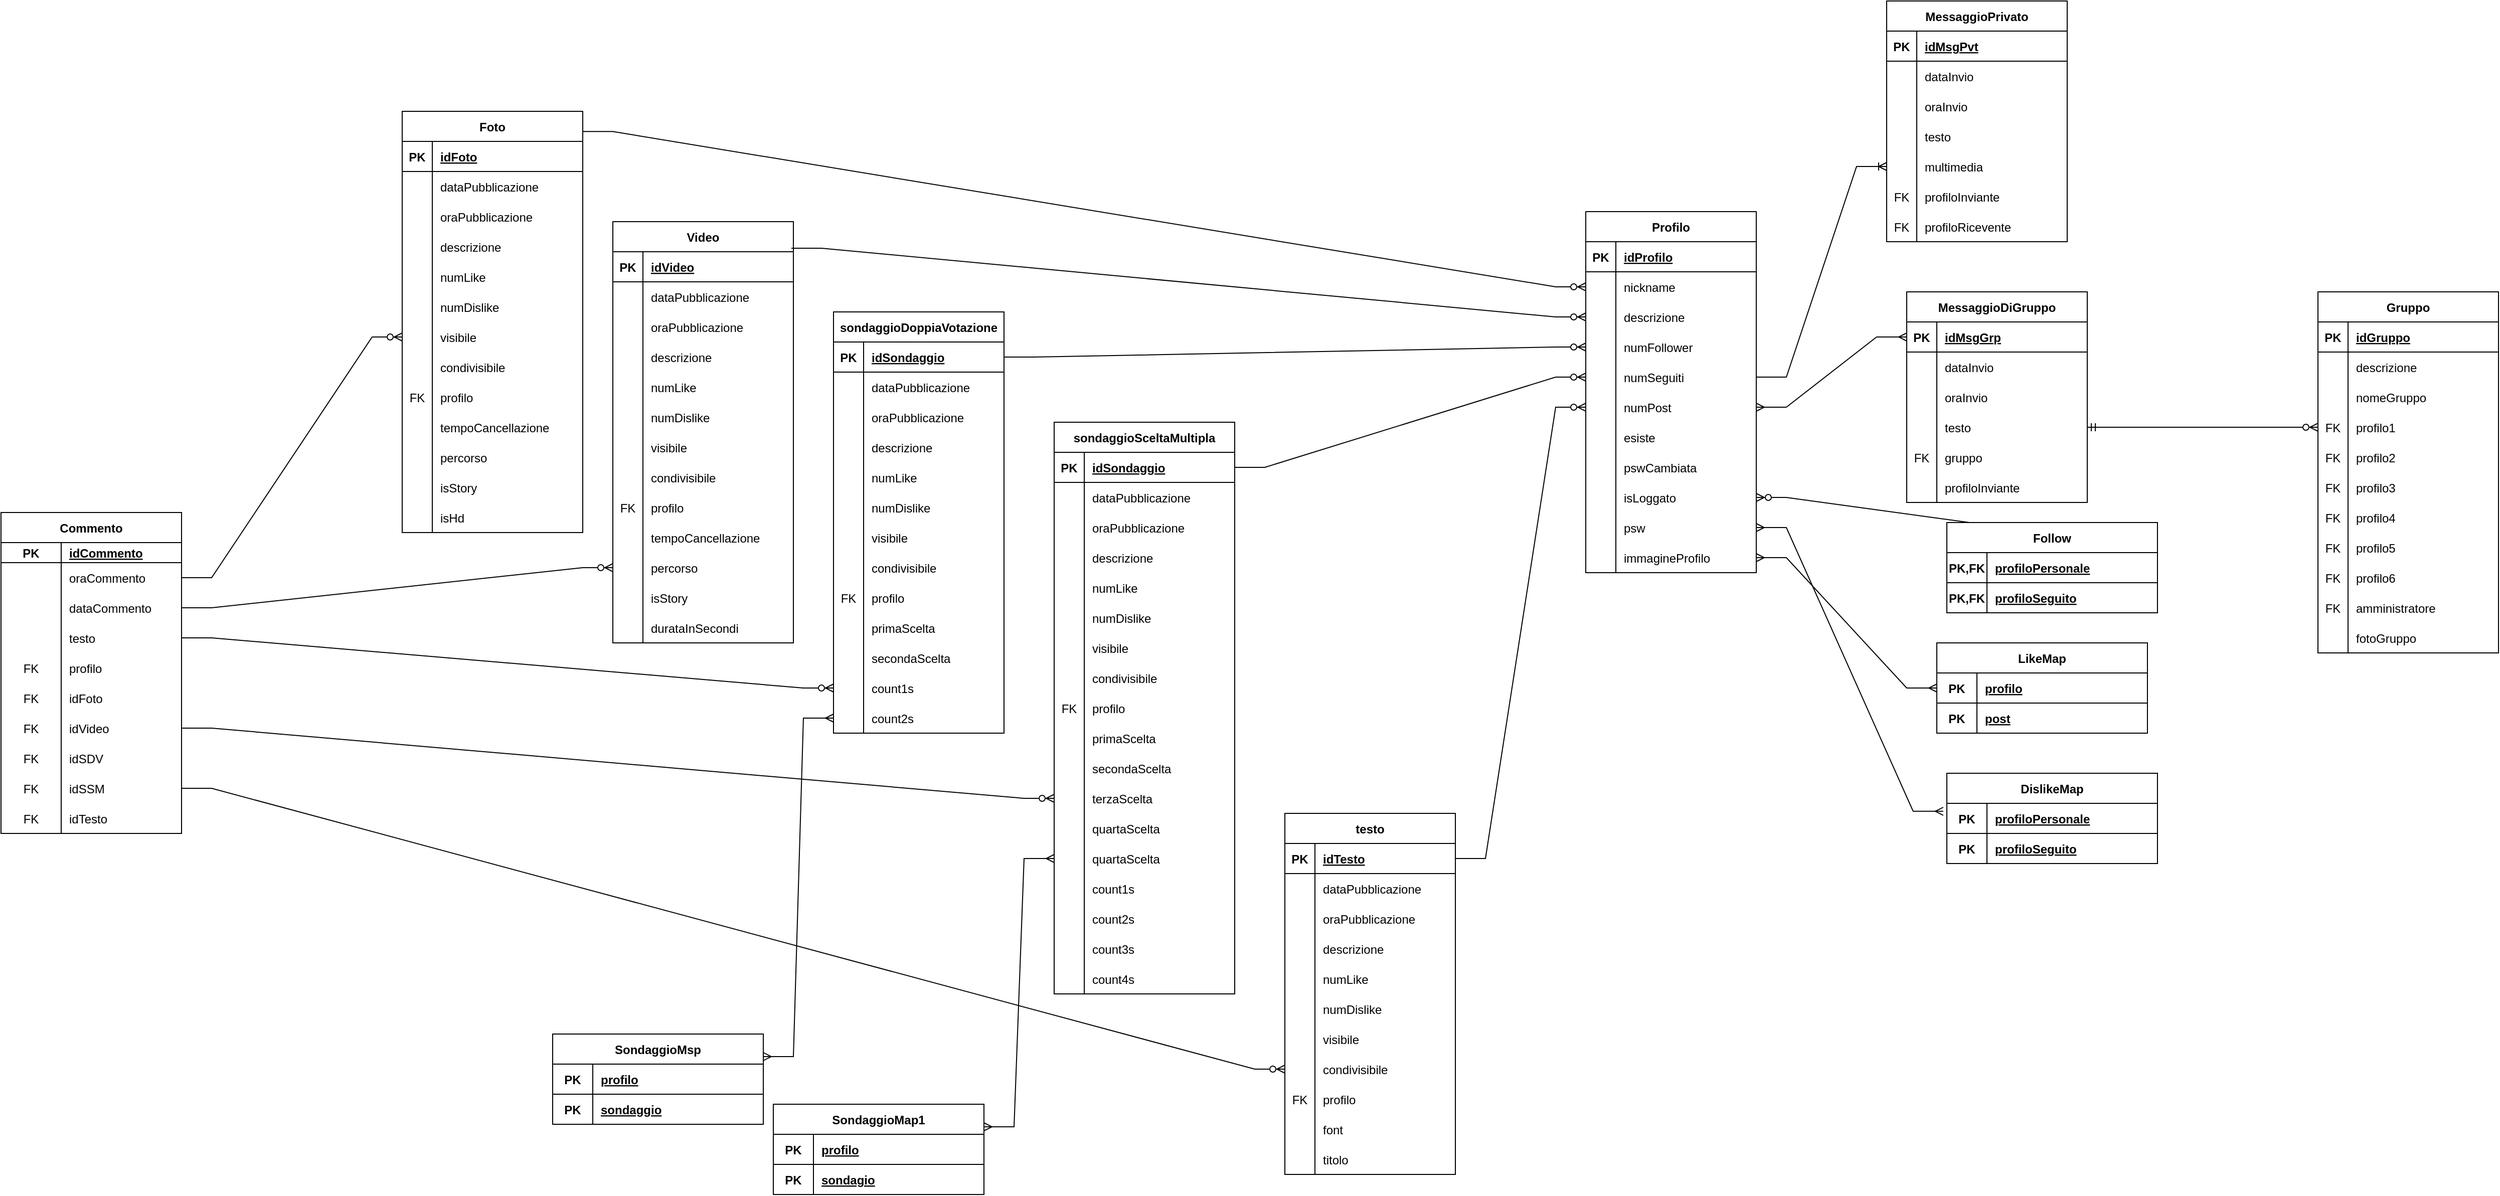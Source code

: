 <mxfile version="18.2.1" type="google"><diagram id="R2lEEEUBdFMjLlhIrx00" name="Page-1"><mxGraphModel grid="1" page="1" gridSize="10" guides="1" tooltips="1" connect="1" arrows="1" fold="1" pageScale="1" pageWidth="850" pageHeight="1100" math="0" shadow="0" extFonts="Permanent Marker^https://fonts.googleapis.com/css?family=Permanent+Marker"><root><mxCell id="0"/><mxCell id="1" parent="0"/><mxCell id="1tZQvjphctIQfs4leanS-47" value="Profilo" style="shape=table;startSize=30;container=1;collapsible=1;childLayout=tableLayout;fixedRows=1;rowLines=0;fontStyle=1;align=center;resizeLast=1;" vertex="1" parent="1"><mxGeometry x="-150" y="-510" width="170" height="360" as="geometry"><mxRectangle x="-150" y="-510" width="70" height="30" as="alternateBounds"/></mxGeometry></mxCell><mxCell id="1tZQvjphctIQfs4leanS-48" value="" style="shape=tableRow;horizontal=0;startSize=0;swimlaneHead=0;swimlaneBody=0;fillColor=none;collapsible=0;dropTarget=0;points=[[0,0.5],[1,0.5]];portConstraint=eastwest;top=0;left=0;right=0;bottom=1;" vertex="1" parent="1tZQvjphctIQfs4leanS-47"><mxGeometry y="30" width="170" height="30" as="geometry"/></mxCell><mxCell id="1tZQvjphctIQfs4leanS-49" value="PK" style="shape=partialRectangle;connectable=0;fillColor=none;top=0;left=0;bottom=0;right=0;fontStyle=1;overflow=hidden;" vertex="1" parent="1tZQvjphctIQfs4leanS-48"><mxGeometry width="30" height="30" as="geometry"><mxRectangle width="30" height="30" as="alternateBounds"/></mxGeometry></mxCell><mxCell id="1tZQvjphctIQfs4leanS-50" value="idProfilo" style="shape=partialRectangle;connectable=0;fillColor=none;top=0;left=0;bottom=0;right=0;align=left;spacingLeft=6;fontStyle=5;overflow=hidden;" vertex="1" parent="1tZQvjphctIQfs4leanS-48"><mxGeometry x="30" width="140" height="30" as="geometry"><mxRectangle width="140" height="30" as="alternateBounds"/></mxGeometry></mxCell><mxCell id="1tZQvjphctIQfs4leanS-51" value="" style="shape=tableRow;horizontal=0;startSize=0;swimlaneHead=0;swimlaneBody=0;fillColor=none;collapsible=0;dropTarget=0;points=[[0,0.5],[1,0.5]];portConstraint=eastwest;top=0;left=0;right=0;bottom=0;" vertex="1" parent="1tZQvjphctIQfs4leanS-47"><mxGeometry y="60" width="170" height="30" as="geometry"/></mxCell><mxCell id="1tZQvjphctIQfs4leanS-52" value="" style="shape=partialRectangle;connectable=0;fillColor=none;top=0;left=0;bottom=0;right=0;editable=1;overflow=hidden;" vertex="1" parent="1tZQvjphctIQfs4leanS-51"><mxGeometry width="30" height="30" as="geometry"><mxRectangle width="30" height="30" as="alternateBounds"/></mxGeometry></mxCell><mxCell id="1tZQvjphctIQfs4leanS-53" value="nickname" style="shape=partialRectangle;connectable=0;fillColor=none;top=0;left=0;bottom=0;right=0;align=left;spacingLeft=6;overflow=hidden;" vertex="1" parent="1tZQvjphctIQfs4leanS-51"><mxGeometry x="30" width="140" height="30" as="geometry"><mxRectangle width="140" height="30" as="alternateBounds"/></mxGeometry></mxCell><mxCell id="1tZQvjphctIQfs4leanS-54" value="" style="shape=tableRow;horizontal=0;startSize=0;swimlaneHead=0;swimlaneBody=0;fillColor=none;collapsible=0;dropTarget=0;points=[[0,0.5],[1,0.5]];portConstraint=eastwest;top=0;left=0;right=0;bottom=0;" vertex="1" parent="1tZQvjphctIQfs4leanS-47"><mxGeometry y="90" width="170" height="30" as="geometry"/></mxCell><mxCell id="1tZQvjphctIQfs4leanS-55" value="" style="shape=partialRectangle;connectable=0;fillColor=none;top=0;left=0;bottom=0;right=0;editable=1;overflow=hidden;" vertex="1" parent="1tZQvjphctIQfs4leanS-54"><mxGeometry width="30" height="30" as="geometry"><mxRectangle width="30" height="30" as="alternateBounds"/></mxGeometry></mxCell><mxCell id="1tZQvjphctIQfs4leanS-56" value="descrizione" style="shape=partialRectangle;connectable=0;fillColor=none;top=0;left=0;bottom=0;right=0;align=left;spacingLeft=6;overflow=hidden;" vertex="1" parent="1tZQvjphctIQfs4leanS-54"><mxGeometry x="30" width="140" height="30" as="geometry"><mxRectangle width="140" height="30" as="alternateBounds"/></mxGeometry></mxCell><mxCell id="1tZQvjphctIQfs4leanS-57" value="" style="shape=tableRow;horizontal=0;startSize=0;swimlaneHead=0;swimlaneBody=0;fillColor=none;collapsible=0;dropTarget=0;points=[[0,0.5],[1,0.5]];portConstraint=eastwest;top=0;left=0;right=0;bottom=0;" vertex="1" parent="1tZQvjphctIQfs4leanS-47"><mxGeometry y="120" width="170" height="30" as="geometry"/></mxCell><mxCell id="1tZQvjphctIQfs4leanS-58" value="" style="shape=partialRectangle;connectable=0;fillColor=none;top=0;left=0;bottom=0;right=0;editable=1;overflow=hidden;" vertex="1" parent="1tZQvjphctIQfs4leanS-57"><mxGeometry width="30" height="30" as="geometry"><mxRectangle width="30" height="30" as="alternateBounds"/></mxGeometry></mxCell><mxCell id="1tZQvjphctIQfs4leanS-59" value="numFollower" style="shape=partialRectangle;connectable=0;fillColor=none;top=0;left=0;bottom=0;right=0;align=left;spacingLeft=6;overflow=hidden;" vertex="1" parent="1tZQvjphctIQfs4leanS-57"><mxGeometry x="30" width="140" height="30" as="geometry"><mxRectangle width="140" height="30" as="alternateBounds"/></mxGeometry></mxCell><mxCell id="1tZQvjphctIQfs4leanS-60" value="" style="shape=tableRow;horizontal=0;startSize=0;swimlaneHead=0;swimlaneBody=0;fillColor=none;collapsible=0;dropTarget=0;points=[[0,0.5],[1,0.5]];portConstraint=eastwest;top=0;left=0;right=0;bottom=0;" vertex="1" parent="1tZQvjphctIQfs4leanS-47"><mxGeometry y="150" width="170" height="30" as="geometry"/></mxCell><mxCell id="1tZQvjphctIQfs4leanS-61" value="" style="shape=partialRectangle;connectable=0;fillColor=none;top=0;left=0;bottom=0;right=0;editable=1;overflow=hidden;" vertex="1" parent="1tZQvjphctIQfs4leanS-60"><mxGeometry width="30" height="30" as="geometry"><mxRectangle width="30" height="30" as="alternateBounds"/></mxGeometry></mxCell><mxCell id="1tZQvjphctIQfs4leanS-62" value="numSeguiti" style="shape=partialRectangle;connectable=0;fillColor=none;top=0;left=0;bottom=0;right=0;align=left;spacingLeft=6;overflow=hidden;" vertex="1" parent="1tZQvjphctIQfs4leanS-60"><mxGeometry x="30" width="140" height="30" as="geometry"><mxRectangle width="140" height="30" as="alternateBounds"/></mxGeometry></mxCell><mxCell id="1tZQvjphctIQfs4leanS-79" value="" style="shape=tableRow;horizontal=0;startSize=0;swimlaneHead=0;swimlaneBody=0;fillColor=none;collapsible=0;dropTarget=0;points=[[0,0.5],[1,0.5]];portConstraint=eastwest;top=0;left=0;right=0;bottom=0;" vertex="1" parent="1tZQvjphctIQfs4leanS-47"><mxGeometry y="180" width="170" height="30" as="geometry"/></mxCell><mxCell id="1tZQvjphctIQfs4leanS-80" value="" style="shape=partialRectangle;connectable=0;fillColor=none;top=0;left=0;bottom=0;right=0;editable=1;overflow=hidden;" vertex="1" parent="1tZQvjphctIQfs4leanS-79"><mxGeometry width="30" height="30" as="geometry"><mxRectangle width="30" height="30" as="alternateBounds"/></mxGeometry></mxCell><mxCell id="1tZQvjphctIQfs4leanS-81" value="numPost" style="shape=partialRectangle;connectable=0;fillColor=none;top=0;left=0;bottom=0;right=0;align=left;spacingLeft=6;overflow=hidden;" vertex="1" parent="1tZQvjphctIQfs4leanS-79"><mxGeometry x="30" width="140" height="30" as="geometry"><mxRectangle width="140" height="30" as="alternateBounds"/></mxGeometry></mxCell><mxCell id="1tZQvjphctIQfs4leanS-82" value="" style="shape=tableRow;horizontal=0;startSize=0;swimlaneHead=0;swimlaneBody=0;fillColor=none;collapsible=0;dropTarget=0;points=[[0,0.5],[1,0.5]];portConstraint=eastwest;top=0;left=0;right=0;bottom=0;" vertex="1" parent="1tZQvjphctIQfs4leanS-47"><mxGeometry y="210" width="170" height="30" as="geometry"/></mxCell><mxCell id="1tZQvjphctIQfs4leanS-83" value="" style="shape=partialRectangle;connectable=0;fillColor=none;top=0;left=0;bottom=0;right=0;editable=1;overflow=hidden;" vertex="1" parent="1tZQvjphctIQfs4leanS-82"><mxGeometry width="30" height="30" as="geometry"><mxRectangle width="30" height="30" as="alternateBounds"/></mxGeometry></mxCell><mxCell id="1tZQvjphctIQfs4leanS-84" value="esiste" style="shape=partialRectangle;connectable=0;fillColor=none;top=0;left=0;bottom=0;right=0;align=left;spacingLeft=6;overflow=hidden;" vertex="1" parent="1tZQvjphctIQfs4leanS-82"><mxGeometry x="30" width="140" height="30" as="geometry"><mxRectangle width="140" height="30" as="alternateBounds"/></mxGeometry></mxCell><mxCell id="1tZQvjphctIQfs4leanS-85" value="" style="shape=tableRow;horizontal=0;startSize=0;swimlaneHead=0;swimlaneBody=0;fillColor=none;collapsible=0;dropTarget=0;points=[[0,0.5],[1,0.5]];portConstraint=eastwest;top=0;left=0;right=0;bottom=0;" vertex="1" parent="1tZQvjphctIQfs4leanS-47"><mxGeometry y="240" width="170" height="30" as="geometry"/></mxCell><mxCell id="1tZQvjphctIQfs4leanS-86" value="" style="shape=partialRectangle;connectable=0;fillColor=none;top=0;left=0;bottom=0;right=0;editable=1;overflow=hidden;" vertex="1" parent="1tZQvjphctIQfs4leanS-85"><mxGeometry width="30" height="30" as="geometry"><mxRectangle width="30" height="30" as="alternateBounds"/></mxGeometry></mxCell><mxCell id="1tZQvjphctIQfs4leanS-87" value="pswCambiata" style="shape=partialRectangle;connectable=0;fillColor=none;top=0;left=0;bottom=0;right=0;align=left;spacingLeft=6;overflow=hidden;" vertex="1" parent="1tZQvjphctIQfs4leanS-85"><mxGeometry x="30" width="140" height="30" as="geometry"><mxRectangle width="140" height="30" as="alternateBounds"/></mxGeometry></mxCell><mxCell id="1tZQvjphctIQfs4leanS-88" value="" style="shape=tableRow;horizontal=0;startSize=0;swimlaneHead=0;swimlaneBody=0;fillColor=none;collapsible=0;dropTarget=0;points=[[0,0.5],[1,0.5]];portConstraint=eastwest;top=0;left=0;right=0;bottom=0;" vertex="1" parent="1tZQvjphctIQfs4leanS-47"><mxGeometry y="270" width="170" height="30" as="geometry"/></mxCell><mxCell id="1tZQvjphctIQfs4leanS-89" value="" style="shape=partialRectangle;connectable=0;fillColor=none;top=0;left=0;bottom=0;right=0;editable=1;overflow=hidden;" vertex="1" parent="1tZQvjphctIQfs4leanS-88"><mxGeometry width="30" height="30" as="geometry"><mxRectangle width="30" height="30" as="alternateBounds"/></mxGeometry></mxCell><mxCell id="1tZQvjphctIQfs4leanS-90" value="isLoggato" style="shape=partialRectangle;connectable=0;fillColor=none;top=0;left=0;bottom=0;right=0;align=left;spacingLeft=6;overflow=hidden;" vertex="1" parent="1tZQvjphctIQfs4leanS-88"><mxGeometry x="30" width="140" height="30" as="geometry"><mxRectangle width="140" height="30" as="alternateBounds"/></mxGeometry></mxCell><mxCell id="1tZQvjphctIQfs4leanS-91" value="" style="shape=tableRow;horizontal=0;startSize=0;swimlaneHead=0;swimlaneBody=0;fillColor=none;collapsible=0;dropTarget=0;points=[[0,0.5],[1,0.5]];portConstraint=eastwest;top=0;left=0;right=0;bottom=0;" vertex="1" parent="1tZQvjphctIQfs4leanS-47"><mxGeometry y="300" width="170" height="30" as="geometry"/></mxCell><mxCell id="1tZQvjphctIQfs4leanS-92" value="" style="shape=partialRectangle;connectable=0;fillColor=none;top=0;left=0;bottom=0;right=0;editable=1;overflow=hidden;" vertex="1" parent="1tZQvjphctIQfs4leanS-91"><mxGeometry width="30" height="30" as="geometry"><mxRectangle width="30" height="30" as="alternateBounds"/></mxGeometry></mxCell><mxCell id="1tZQvjphctIQfs4leanS-93" value="psw" style="shape=partialRectangle;connectable=0;fillColor=none;top=0;left=0;bottom=0;right=0;align=left;spacingLeft=6;overflow=hidden;" vertex="1" parent="1tZQvjphctIQfs4leanS-91"><mxGeometry x="30" width="140" height="30" as="geometry"><mxRectangle width="140" height="30" as="alternateBounds"/></mxGeometry></mxCell><mxCell id="1tZQvjphctIQfs4leanS-94" value="" style="shape=tableRow;horizontal=0;startSize=0;swimlaneHead=0;swimlaneBody=0;fillColor=none;collapsible=0;dropTarget=0;points=[[0,0.5],[1,0.5]];portConstraint=eastwest;top=0;left=0;right=0;bottom=0;" vertex="1" parent="1tZQvjphctIQfs4leanS-47"><mxGeometry y="330" width="170" height="30" as="geometry"/></mxCell><mxCell id="1tZQvjphctIQfs4leanS-95" value="" style="shape=partialRectangle;connectable=0;fillColor=none;top=0;left=0;bottom=0;right=0;editable=1;overflow=hidden;" vertex="1" parent="1tZQvjphctIQfs4leanS-94"><mxGeometry width="30" height="30" as="geometry"><mxRectangle width="30" height="30" as="alternateBounds"/></mxGeometry></mxCell><mxCell id="1tZQvjphctIQfs4leanS-96" value="immagineProfilo" style="shape=partialRectangle;connectable=0;fillColor=none;top=0;left=0;bottom=0;right=0;align=left;spacingLeft=6;overflow=hidden;" vertex="1" parent="1tZQvjphctIQfs4leanS-94"><mxGeometry x="30" width="140" height="30" as="geometry"><mxRectangle width="140" height="30" as="alternateBounds"/></mxGeometry></mxCell><mxCell id="1tZQvjphctIQfs4leanS-131" value="MessaggioPrivato" style="shape=table;startSize=30;container=1;collapsible=1;childLayout=tableLayout;fixedRows=1;rowLines=0;fontStyle=1;align=center;resizeLast=1;" vertex="1" parent="1"><mxGeometry x="150" y="-720" width="180" height="240" as="geometry"/></mxCell><mxCell id="1tZQvjphctIQfs4leanS-132" value="" style="shape=tableRow;horizontal=0;startSize=0;swimlaneHead=0;swimlaneBody=0;fillColor=none;collapsible=0;dropTarget=0;points=[[0,0.5],[1,0.5]];portConstraint=eastwest;top=0;left=0;right=0;bottom=1;" vertex="1" parent="1tZQvjphctIQfs4leanS-131"><mxGeometry y="30" width="180" height="30" as="geometry"/></mxCell><mxCell id="1tZQvjphctIQfs4leanS-133" value="PK" style="shape=partialRectangle;connectable=0;fillColor=none;top=0;left=0;bottom=0;right=0;fontStyle=1;overflow=hidden;" vertex="1" parent="1tZQvjphctIQfs4leanS-132"><mxGeometry width="30" height="30" as="geometry"><mxRectangle width="30" height="30" as="alternateBounds"/></mxGeometry></mxCell><mxCell id="1tZQvjphctIQfs4leanS-134" value="idMsgPvt" style="shape=partialRectangle;connectable=0;fillColor=none;top=0;left=0;bottom=0;right=0;align=left;spacingLeft=6;fontStyle=5;overflow=hidden;" vertex="1" parent="1tZQvjphctIQfs4leanS-132"><mxGeometry x="30" width="150" height="30" as="geometry"><mxRectangle width="150" height="30" as="alternateBounds"/></mxGeometry></mxCell><mxCell id="1tZQvjphctIQfs4leanS-135" value="" style="shape=tableRow;horizontal=0;startSize=0;swimlaneHead=0;swimlaneBody=0;fillColor=none;collapsible=0;dropTarget=0;points=[[0,0.5],[1,0.5]];portConstraint=eastwest;top=0;left=0;right=0;bottom=0;" vertex="1" parent="1tZQvjphctIQfs4leanS-131"><mxGeometry y="60" width="180" height="30" as="geometry"/></mxCell><mxCell id="1tZQvjphctIQfs4leanS-136" value="" style="shape=partialRectangle;connectable=0;fillColor=none;top=0;left=0;bottom=0;right=0;editable=1;overflow=hidden;" vertex="1" parent="1tZQvjphctIQfs4leanS-135"><mxGeometry width="30" height="30" as="geometry"><mxRectangle width="30" height="30" as="alternateBounds"/></mxGeometry></mxCell><mxCell id="1tZQvjphctIQfs4leanS-137" value="dataInvio" style="shape=partialRectangle;connectable=0;fillColor=none;top=0;left=0;bottom=0;right=0;align=left;spacingLeft=6;overflow=hidden;" vertex="1" parent="1tZQvjphctIQfs4leanS-135"><mxGeometry x="30" width="150" height="30" as="geometry"><mxRectangle width="150" height="30" as="alternateBounds"/></mxGeometry></mxCell><mxCell id="1tZQvjphctIQfs4leanS-138" value="" style="shape=tableRow;horizontal=0;startSize=0;swimlaneHead=0;swimlaneBody=0;fillColor=none;collapsible=0;dropTarget=0;points=[[0,0.5],[1,0.5]];portConstraint=eastwest;top=0;left=0;right=0;bottom=0;" vertex="1" parent="1tZQvjphctIQfs4leanS-131"><mxGeometry y="90" width="180" height="30" as="geometry"/></mxCell><mxCell id="1tZQvjphctIQfs4leanS-139" value="" style="shape=partialRectangle;connectable=0;fillColor=none;top=0;left=0;bottom=0;right=0;editable=1;overflow=hidden;" vertex="1" parent="1tZQvjphctIQfs4leanS-138"><mxGeometry width="30" height="30" as="geometry"><mxRectangle width="30" height="30" as="alternateBounds"/></mxGeometry></mxCell><mxCell id="1tZQvjphctIQfs4leanS-140" value="oraInvio" style="shape=partialRectangle;connectable=0;fillColor=none;top=0;left=0;bottom=0;right=0;align=left;spacingLeft=6;overflow=hidden;" vertex="1" parent="1tZQvjphctIQfs4leanS-138"><mxGeometry x="30" width="150" height="30" as="geometry"><mxRectangle width="150" height="30" as="alternateBounds"/></mxGeometry></mxCell><mxCell id="1tZQvjphctIQfs4leanS-141" value="" style="shape=tableRow;horizontal=0;startSize=0;swimlaneHead=0;swimlaneBody=0;fillColor=none;collapsible=0;dropTarget=0;points=[[0,0.5],[1,0.5]];portConstraint=eastwest;top=0;left=0;right=0;bottom=0;" vertex="1" parent="1tZQvjphctIQfs4leanS-131"><mxGeometry y="120" width="180" height="30" as="geometry"/></mxCell><mxCell id="1tZQvjphctIQfs4leanS-142" value="" style="shape=partialRectangle;connectable=0;fillColor=none;top=0;left=0;bottom=0;right=0;editable=1;overflow=hidden;" vertex="1" parent="1tZQvjphctIQfs4leanS-141"><mxGeometry width="30" height="30" as="geometry"><mxRectangle width="30" height="30" as="alternateBounds"/></mxGeometry></mxCell><mxCell id="1tZQvjphctIQfs4leanS-143" value="testo" style="shape=partialRectangle;connectable=0;fillColor=none;top=0;left=0;bottom=0;right=0;align=left;spacingLeft=6;overflow=hidden;" vertex="1" parent="1tZQvjphctIQfs4leanS-141"><mxGeometry x="30" width="150" height="30" as="geometry"><mxRectangle width="150" height="30" as="alternateBounds"/></mxGeometry></mxCell><mxCell id="1tZQvjphctIQfs4leanS-144" value="" style="shape=tableRow;horizontal=0;startSize=0;swimlaneHead=0;swimlaneBody=0;fillColor=none;collapsible=0;dropTarget=0;points=[[0,0.5],[1,0.5]];portConstraint=eastwest;top=0;left=0;right=0;bottom=0;" vertex="1" parent="1tZQvjphctIQfs4leanS-131"><mxGeometry y="150" width="180" height="30" as="geometry"/></mxCell><mxCell id="1tZQvjphctIQfs4leanS-145" value="" style="shape=partialRectangle;connectable=0;fillColor=none;top=0;left=0;bottom=0;right=0;editable=1;overflow=hidden;" vertex="1" parent="1tZQvjphctIQfs4leanS-144"><mxGeometry width="30" height="30" as="geometry"><mxRectangle width="30" height="30" as="alternateBounds"/></mxGeometry></mxCell><mxCell id="1tZQvjphctIQfs4leanS-146" value="multimedia" style="shape=partialRectangle;connectable=0;fillColor=none;top=0;left=0;bottom=0;right=0;align=left;spacingLeft=6;overflow=hidden;" vertex="1" parent="1tZQvjphctIQfs4leanS-144"><mxGeometry x="30" width="150" height="30" as="geometry"><mxRectangle width="150" height="30" as="alternateBounds"/></mxGeometry></mxCell><mxCell id="1tZQvjphctIQfs4leanS-147" value="" style="shape=tableRow;horizontal=0;startSize=0;swimlaneHead=0;swimlaneBody=0;fillColor=none;collapsible=0;dropTarget=0;points=[[0,0.5],[1,0.5]];portConstraint=eastwest;top=0;left=0;right=0;bottom=0;" vertex="1" parent="1tZQvjphctIQfs4leanS-131"><mxGeometry y="180" width="180" height="30" as="geometry"/></mxCell><mxCell id="1tZQvjphctIQfs4leanS-148" value="FK" style="shape=partialRectangle;connectable=0;fillColor=none;top=0;left=0;bottom=0;right=0;editable=1;overflow=hidden;" vertex="1" parent="1tZQvjphctIQfs4leanS-147"><mxGeometry width="30" height="30" as="geometry"><mxRectangle width="30" height="30" as="alternateBounds"/></mxGeometry></mxCell><mxCell id="1tZQvjphctIQfs4leanS-149" value="profiloInviante" style="shape=partialRectangle;connectable=0;fillColor=none;top=0;left=0;bottom=0;right=0;align=left;spacingLeft=6;overflow=hidden;" vertex="1" parent="1tZQvjphctIQfs4leanS-147"><mxGeometry x="30" width="150" height="30" as="geometry"><mxRectangle width="150" height="30" as="alternateBounds"/></mxGeometry></mxCell><mxCell id="1tZQvjphctIQfs4leanS-150" value="" style="shape=tableRow;horizontal=0;startSize=0;swimlaneHead=0;swimlaneBody=0;fillColor=none;collapsible=0;dropTarget=0;points=[[0,0.5],[1,0.5]];portConstraint=eastwest;top=0;left=0;right=0;bottom=0;" vertex="1" parent="1tZQvjphctIQfs4leanS-131"><mxGeometry y="210" width="180" height="30" as="geometry"/></mxCell><mxCell id="1tZQvjphctIQfs4leanS-151" value="FK" style="shape=partialRectangle;connectable=0;fillColor=none;top=0;left=0;bottom=0;right=0;editable=1;overflow=hidden;" vertex="1" parent="1tZQvjphctIQfs4leanS-150"><mxGeometry width="30" height="30" as="geometry"><mxRectangle width="30" height="30" as="alternateBounds"/></mxGeometry></mxCell><mxCell id="1tZQvjphctIQfs4leanS-152" value="profiloRicevente" style="shape=partialRectangle;connectable=0;fillColor=none;top=0;left=0;bottom=0;right=0;align=left;spacingLeft=6;overflow=hidden;" vertex="1" parent="1tZQvjphctIQfs4leanS-150"><mxGeometry x="30" width="150" height="30" as="geometry"><mxRectangle width="150" height="30" as="alternateBounds"/></mxGeometry></mxCell><mxCell id="1tZQvjphctIQfs4leanS-153" value="" style="edgeStyle=entityRelationEdgeStyle;fontSize=12;html=1;endArrow=ERoneToMany;rounded=0;exitX=1;exitY=0.5;exitDx=0;exitDy=0;entryX=0;entryY=0.5;entryDx=0;entryDy=0;" edge="1" parent="1" source="1tZQvjphctIQfs4leanS-60" target="1tZQvjphctIQfs4leanS-144"><mxGeometry width="100" height="100" relative="1" as="geometry"><mxPoint x="240" y="-320" as="sourcePoint"/><mxPoint x="340" y="-420" as="targetPoint"/></mxGeometry></mxCell><mxCell id="1tZQvjphctIQfs4leanS-154" value="MessaggioDiGruppo" style="shape=table;startSize=30;container=1;collapsible=1;childLayout=tableLayout;fixedRows=1;rowLines=0;fontStyle=1;align=center;resizeLast=1;" vertex="1" parent="1"><mxGeometry x="170" y="-430" width="180" height="210" as="geometry"/></mxCell><mxCell id="1tZQvjphctIQfs4leanS-155" value="" style="shape=tableRow;horizontal=0;startSize=0;swimlaneHead=0;swimlaneBody=0;fillColor=none;collapsible=0;dropTarget=0;points=[[0,0.5],[1,0.5]];portConstraint=eastwest;top=0;left=0;right=0;bottom=1;" vertex="1" parent="1tZQvjphctIQfs4leanS-154"><mxGeometry y="30" width="180" height="30" as="geometry"/></mxCell><mxCell id="1tZQvjphctIQfs4leanS-156" value="PK" style="shape=partialRectangle;connectable=0;fillColor=none;top=0;left=0;bottom=0;right=0;fontStyle=1;overflow=hidden;" vertex="1" parent="1tZQvjphctIQfs4leanS-155"><mxGeometry width="30" height="30" as="geometry"><mxRectangle width="30" height="30" as="alternateBounds"/></mxGeometry></mxCell><mxCell id="1tZQvjphctIQfs4leanS-157" value="idMsgGrp" style="shape=partialRectangle;connectable=0;fillColor=none;top=0;left=0;bottom=0;right=0;align=left;spacingLeft=6;fontStyle=5;overflow=hidden;" vertex="1" parent="1tZQvjphctIQfs4leanS-155"><mxGeometry x="30" width="150" height="30" as="geometry"><mxRectangle width="150" height="30" as="alternateBounds"/></mxGeometry></mxCell><mxCell id="1tZQvjphctIQfs4leanS-158" value="" style="shape=tableRow;horizontal=0;startSize=0;swimlaneHead=0;swimlaneBody=0;fillColor=none;collapsible=0;dropTarget=0;points=[[0,0.5],[1,0.5]];portConstraint=eastwest;top=0;left=0;right=0;bottom=0;" vertex="1" parent="1tZQvjphctIQfs4leanS-154"><mxGeometry y="60" width="180" height="30" as="geometry"/></mxCell><mxCell id="1tZQvjphctIQfs4leanS-159" value="" style="shape=partialRectangle;connectable=0;fillColor=none;top=0;left=0;bottom=0;right=0;editable=1;overflow=hidden;" vertex="1" parent="1tZQvjphctIQfs4leanS-158"><mxGeometry width="30" height="30" as="geometry"><mxRectangle width="30" height="30" as="alternateBounds"/></mxGeometry></mxCell><mxCell id="1tZQvjphctIQfs4leanS-160" value="dataInvio" style="shape=partialRectangle;connectable=0;fillColor=none;top=0;left=0;bottom=0;right=0;align=left;spacingLeft=6;overflow=hidden;" vertex="1" parent="1tZQvjphctIQfs4leanS-158"><mxGeometry x="30" width="150" height="30" as="geometry"><mxRectangle width="150" height="30" as="alternateBounds"/></mxGeometry></mxCell><mxCell id="1tZQvjphctIQfs4leanS-161" value="" style="shape=tableRow;horizontal=0;startSize=0;swimlaneHead=0;swimlaneBody=0;fillColor=none;collapsible=0;dropTarget=0;points=[[0,0.5],[1,0.5]];portConstraint=eastwest;top=0;left=0;right=0;bottom=0;" vertex="1" parent="1tZQvjphctIQfs4leanS-154"><mxGeometry y="90" width="180" height="30" as="geometry"/></mxCell><mxCell id="1tZQvjphctIQfs4leanS-162" value="" style="shape=partialRectangle;connectable=0;fillColor=none;top=0;left=0;bottom=0;right=0;editable=1;overflow=hidden;" vertex="1" parent="1tZQvjphctIQfs4leanS-161"><mxGeometry width="30" height="30" as="geometry"><mxRectangle width="30" height="30" as="alternateBounds"/></mxGeometry></mxCell><mxCell id="1tZQvjphctIQfs4leanS-163" value="oraInvio" style="shape=partialRectangle;connectable=0;fillColor=none;top=0;left=0;bottom=0;right=0;align=left;spacingLeft=6;overflow=hidden;" vertex="1" parent="1tZQvjphctIQfs4leanS-161"><mxGeometry x="30" width="150" height="30" as="geometry"><mxRectangle width="150" height="30" as="alternateBounds"/></mxGeometry></mxCell><mxCell id="1tZQvjphctIQfs4leanS-164" value="" style="shape=tableRow;horizontal=0;startSize=0;swimlaneHead=0;swimlaneBody=0;fillColor=none;collapsible=0;dropTarget=0;points=[[0,0.5],[1,0.5]];portConstraint=eastwest;top=0;left=0;right=0;bottom=0;" vertex="1" parent="1tZQvjphctIQfs4leanS-154"><mxGeometry y="120" width="180" height="30" as="geometry"/></mxCell><mxCell id="1tZQvjphctIQfs4leanS-165" value="" style="shape=partialRectangle;connectable=0;fillColor=none;top=0;left=0;bottom=0;right=0;editable=1;overflow=hidden;" vertex="1" parent="1tZQvjphctIQfs4leanS-164"><mxGeometry width="30" height="30" as="geometry"><mxRectangle width="30" height="30" as="alternateBounds"/></mxGeometry></mxCell><mxCell id="1tZQvjphctIQfs4leanS-166" value="testo" style="shape=partialRectangle;connectable=0;fillColor=none;top=0;left=0;bottom=0;right=0;align=left;spacingLeft=6;overflow=hidden;" vertex="1" parent="1tZQvjphctIQfs4leanS-164"><mxGeometry x="30" width="150" height="30" as="geometry"><mxRectangle width="150" height="30" as="alternateBounds"/></mxGeometry></mxCell><mxCell id="1tZQvjphctIQfs4leanS-167" value="" style="shape=tableRow;horizontal=0;startSize=0;swimlaneHead=0;swimlaneBody=0;fillColor=none;collapsible=0;dropTarget=0;points=[[0,0.5],[1,0.5]];portConstraint=eastwest;top=0;left=0;right=0;bottom=0;" vertex="1" parent="1tZQvjphctIQfs4leanS-154"><mxGeometry y="150" width="180" height="30" as="geometry"/></mxCell><mxCell id="1tZQvjphctIQfs4leanS-168" value="FK" style="shape=partialRectangle;connectable=0;fillColor=none;top=0;left=0;bottom=0;right=0;editable=1;overflow=hidden;" vertex="1" parent="1tZQvjphctIQfs4leanS-167"><mxGeometry width="30" height="30" as="geometry"><mxRectangle width="30" height="30" as="alternateBounds"/></mxGeometry></mxCell><mxCell id="1tZQvjphctIQfs4leanS-169" value="gruppo" style="shape=partialRectangle;connectable=0;fillColor=none;top=0;left=0;bottom=0;right=0;align=left;spacingLeft=6;overflow=hidden;" vertex="1" parent="1tZQvjphctIQfs4leanS-167"><mxGeometry x="30" width="150" height="30" as="geometry"><mxRectangle width="150" height="30" as="alternateBounds"/></mxGeometry></mxCell><mxCell id="1tZQvjphctIQfs4leanS-170" value="" style="shape=tableRow;horizontal=0;startSize=0;swimlaneHead=0;swimlaneBody=0;fillColor=none;collapsible=0;dropTarget=0;points=[[0,0.5],[1,0.5]];portConstraint=eastwest;top=0;left=0;right=0;bottom=0;" vertex="1" parent="1tZQvjphctIQfs4leanS-154"><mxGeometry y="180" width="180" height="30" as="geometry"/></mxCell><mxCell id="1tZQvjphctIQfs4leanS-171" value="" style="shape=partialRectangle;connectable=0;fillColor=none;top=0;left=0;bottom=0;right=0;editable=1;overflow=hidden;" vertex="1" parent="1tZQvjphctIQfs4leanS-170"><mxGeometry width="30" height="30" as="geometry"><mxRectangle width="30" height="30" as="alternateBounds"/></mxGeometry></mxCell><mxCell id="1tZQvjphctIQfs4leanS-172" value="profiloInviante" style="shape=partialRectangle;connectable=0;fillColor=none;top=0;left=0;bottom=0;right=0;align=left;spacingLeft=6;overflow=hidden;" vertex="1" parent="1tZQvjphctIQfs4leanS-170"><mxGeometry x="30" width="150" height="30" as="geometry"><mxRectangle width="150" height="30" as="alternateBounds"/></mxGeometry></mxCell><mxCell id="1tZQvjphctIQfs4leanS-173" value="" style="edgeStyle=entityRelationEdgeStyle;fontSize=12;html=1;endArrow=ERmany;startArrow=ERmany;rounded=0;exitX=1;exitY=0.5;exitDx=0;exitDy=0;entryX=0;entryY=0.5;entryDx=0;entryDy=0;" edge="1" parent="1" source="1tZQvjphctIQfs4leanS-79" target="1tZQvjphctIQfs4leanS-155"><mxGeometry width="100" height="100" relative="1" as="geometry"><mxPoint x="190" y="-280" as="sourcePoint"/><mxPoint x="290" y="-380" as="targetPoint"/></mxGeometry></mxCell><mxCell id="1tZQvjphctIQfs4leanS-174" value="Gruppo" style="shape=table;startSize=30;container=1;collapsible=1;childLayout=tableLayout;fixedRows=1;rowLines=0;fontStyle=1;align=center;resizeLast=1;" vertex="1" parent="1"><mxGeometry x="580" y="-430" width="180" height="360" as="geometry"/></mxCell><mxCell id="1tZQvjphctIQfs4leanS-175" value="" style="shape=tableRow;horizontal=0;startSize=0;swimlaneHead=0;swimlaneBody=0;fillColor=none;collapsible=0;dropTarget=0;points=[[0,0.5],[1,0.5]];portConstraint=eastwest;top=0;left=0;right=0;bottom=1;" vertex="1" parent="1tZQvjphctIQfs4leanS-174"><mxGeometry y="30" width="180" height="30" as="geometry"/></mxCell><mxCell id="1tZQvjphctIQfs4leanS-176" value="PK" style="shape=partialRectangle;connectable=0;fillColor=none;top=0;left=0;bottom=0;right=0;fontStyle=1;overflow=hidden;" vertex="1" parent="1tZQvjphctIQfs4leanS-175"><mxGeometry width="30" height="30" as="geometry"><mxRectangle width="30" height="30" as="alternateBounds"/></mxGeometry></mxCell><mxCell id="1tZQvjphctIQfs4leanS-177" value="idGruppo" style="shape=partialRectangle;connectable=0;fillColor=none;top=0;left=0;bottom=0;right=0;align=left;spacingLeft=6;fontStyle=5;overflow=hidden;" vertex="1" parent="1tZQvjphctIQfs4leanS-175"><mxGeometry x="30" width="150" height="30" as="geometry"><mxRectangle width="150" height="30" as="alternateBounds"/></mxGeometry></mxCell><mxCell id="1tZQvjphctIQfs4leanS-178" value="" style="shape=tableRow;horizontal=0;startSize=0;swimlaneHead=0;swimlaneBody=0;fillColor=none;collapsible=0;dropTarget=0;points=[[0,0.5],[1,0.5]];portConstraint=eastwest;top=0;left=0;right=0;bottom=0;" vertex="1" parent="1tZQvjphctIQfs4leanS-174"><mxGeometry y="60" width="180" height="30" as="geometry"/></mxCell><mxCell id="1tZQvjphctIQfs4leanS-179" value="" style="shape=partialRectangle;connectable=0;fillColor=none;top=0;left=0;bottom=0;right=0;editable=1;overflow=hidden;" vertex="1" parent="1tZQvjphctIQfs4leanS-178"><mxGeometry width="30" height="30" as="geometry"><mxRectangle width="30" height="30" as="alternateBounds"/></mxGeometry></mxCell><mxCell id="1tZQvjphctIQfs4leanS-180" value="descrizione" style="shape=partialRectangle;connectable=0;fillColor=none;top=0;left=0;bottom=0;right=0;align=left;spacingLeft=6;overflow=hidden;" vertex="1" parent="1tZQvjphctIQfs4leanS-178"><mxGeometry x="30" width="150" height="30" as="geometry"><mxRectangle width="150" height="30" as="alternateBounds"/></mxGeometry></mxCell><mxCell id="1tZQvjphctIQfs4leanS-181" value="" style="shape=tableRow;horizontal=0;startSize=0;swimlaneHead=0;swimlaneBody=0;fillColor=none;collapsible=0;dropTarget=0;points=[[0,0.5],[1,0.5]];portConstraint=eastwest;top=0;left=0;right=0;bottom=0;" vertex="1" parent="1tZQvjphctIQfs4leanS-174"><mxGeometry y="90" width="180" height="30" as="geometry"/></mxCell><mxCell id="1tZQvjphctIQfs4leanS-182" value="" style="shape=partialRectangle;connectable=0;fillColor=none;top=0;left=0;bottom=0;right=0;editable=1;overflow=hidden;" vertex="1" parent="1tZQvjphctIQfs4leanS-181"><mxGeometry width="30" height="30" as="geometry"><mxRectangle width="30" height="30" as="alternateBounds"/></mxGeometry></mxCell><mxCell id="1tZQvjphctIQfs4leanS-183" value="nomeGruppo" style="shape=partialRectangle;connectable=0;fillColor=none;top=0;left=0;bottom=0;right=0;align=left;spacingLeft=6;overflow=hidden;" vertex="1" parent="1tZQvjphctIQfs4leanS-181"><mxGeometry x="30" width="150" height="30" as="geometry"><mxRectangle width="150" height="30" as="alternateBounds"/></mxGeometry></mxCell><mxCell id="1tZQvjphctIQfs4leanS-184" value="" style="shape=tableRow;horizontal=0;startSize=0;swimlaneHead=0;swimlaneBody=0;fillColor=none;collapsible=0;dropTarget=0;points=[[0,0.5],[1,0.5]];portConstraint=eastwest;top=0;left=0;right=0;bottom=0;" vertex="1" parent="1tZQvjphctIQfs4leanS-174"><mxGeometry y="120" width="180" height="30" as="geometry"/></mxCell><mxCell id="1tZQvjphctIQfs4leanS-185" value="FK" style="shape=partialRectangle;connectable=0;fillColor=none;top=0;left=0;bottom=0;right=0;editable=1;overflow=hidden;" vertex="1" parent="1tZQvjphctIQfs4leanS-184"><mxGeometry width="30" height="30" as="geometry"><mxRectangle width="30" height="30" as="alternateBounds"/></mxGeometry></mxCell><mxCell id="1tZQvjphctIQfs4leanS-186" value="profilo1" style="shape=partialRectangle;connectable=0;fillColor=none;top=0;left=0;bottom=0;right=0;align=left;spacingLeft=6;overflow=hidden;" vertex="1" parent="1tZQvjphctIQfs4leanS-184"><mxGeometry x="30" width="150" height="30" as="geometry"><mxRectangle width="150" height="30" as="alternateBounds"/></mxGeometry></mxCell><mxCell id="1tZQvjphctIQfs4leanS-187" value="" style="shape=tableRow;horizontal=0;startSize=0;swimlaneHead=0;swimlaneBody=0;fillColor=none;collapsible=0;dropTarget=0;points=[[0,0.5],[1,0.5]];portConstraint=eastwest;top=0;left=0;right=0;bottom=0;" vertex="1" parent="1tZQvjphctIQfs4leanS-174"><mxGeometry y="150" width="180" height="30" as="geometry"/></mxCell><mxCell id="1tZQvjphctIQfs4leanS-188" value="FK" style="shape=partialRectangle;connectable=0;fillColor=none;top=0;left=0;bottom=0;right=0;editable=1;overflow=hidden;" vertex="1" parent="1tZQvjphctIQfs4leanS-187"><mxGeometry width="30" height="30" as="geometry"><mxRectangle width="30" height="30" as="alternateBounds"/></mxGeometry></mxCell><mxCell id="1tZQvjphctIQfs4leanS-189" value="profilo2" style="shape=partialRectangle;connectable=0;fillColor=none;top=0;left=0;bottom=0;right=0;align=left;spacingLeft=6;overflow=hidden;" vertex="1" parent="1tZQvjphctIQfs4leanS-187"><mxGeometry x="30" width="150" height="30" as="geometry"><mxRectangle width="150" height="30" as="alternateBounds"/></mxGeometry></mxCell><mxCell id="1tZQvjphctIQfs4leanS-190" value="" style="shape=tableRow;horizontal=0;startSize=0;swimlaneHead=0;swimlaneBody=0;fillColor=none;collapsible=0;dropTarget=0;points=[[0,0.5],[1,0.5]];portConstraint=eastwest;top=0;left=0;right=0;bottom=0;" vertex="1" parent="1tZQvjphctIQfs4leanS-174"><mxGeometry y="180" width="180" height="30" as="geometry"/></mxCell><mxCell id="1tZQvjphctIQfs4leanS-191" value="FK" style="shape=partialRectangle;connectable=0;fillColor=none;top=0;left=0;bottom=0;right=0;editable=1;overflow=hidden;" vertex="1" parent="1tZQvjphctIQfs4leanS-190"><mxGeometry width="30" height="30" as="geometry"><mxRectangle width="30" height="30" as="alternateBounds"/></mxGeometry></mxCell><mxCell id="1tZQvjphctIQfs4leanS-192" value="profilo3" style="shape=partialRectangle;connectable=0;fillColor=none;top=0;left=0;bottom=0;right=0;align=left;spacingLeft=6;overflow=hidden;" vertex="1" parent="1tZQvjphctIQfs4leanS-190"><mxGeometry x="30" width="150" height="30" as="geometry"><mxRectangle width="150" height="30" as="alternateBounds"/></mxGeometry></mxCell><mxCell id="1tZQvjphctIQfs4leanS-193" value="" style="shape=tableRow;horizontal=0;startSize=0;swimlaneHead=0;swimlaneBody=0;fillColor=none;collapsible=0;dropTarget=0;points=[[0,0.5],[1,0.5]];portConstraint=eastwest;top=0;left=0;right=0;bottom=0;" vertex="1" parent="1tZQvjphctIQfs4leanS-174"><mxGeometry y="210" width="180" height="30" as="geometry"/></mxCell><mxCell id="1tZQvjphctIQfs4leanS-194" value="FK" style="shape=partialRectangle;connectable=0;fillColor=none;top=0;left=0;bottom=0;right=0;editable=1;overflow=hidden;" vertex="1" parent="1tZQvjphctIQfs4leanS-193"><mxGeometry width="30" height="30" as="geometry"><mxRectangle width="30" height="30" as="alternateBounds"/></mxGeometry></mxCell><mxCell id="1tZQvjphctIQfs4leanS-195" value="profilo4" style="shape=partialRectangle;connectable=0;fillColor=none;top=0;left=0;bottom=0;right=0;align=left;spacingLeft=6;overflow=hidden;" vertex="1" parent="1tZQvjphctIQfs4leanS-193"><mxGeometry x="30" width="150" height="30" as="geometry"><mxRectangle width="150" height="30" as="alternateBounds"/></mxGeometry></mxCell><mxCell id="1tZQvjphctIQfs4leanS-196" value="" style="shape=tableRow;horizontal=0;startSize=0;swimlaneHead=0;swimlaneBody=0;fillColor=none;collapsible=0;dropTarget=0;points=[[0,0.5],[1,0.5]];portConstraint=eastwest;top=0;left=0;right=0;bottom=0;" vertex="1" parent="1tZQvjphctIQfs4leanS-174"><mxGeometry y="240" width="180" height="30" as="geometry"/></mxCell><mxCell id="1tZQvjphctIQfs4leanS-197" value="FK" style="shape=partialRectangle;connectable=0;fillColor=none;top=0;left=0;bottom=0;right=0;editable=1;overflow=hidden;" vertex="1" parent="1tZQvjphctIQfs4leanS-196"><mxGeometry width="30" height="30" as="geometry"><mxRectangle width="30" height="30" as="alternateBounds"/></mxGeometry></mxCell><mxCell id="1tZQvjphctIQfs4leanS-198" value="profilo5" style="shape=partialRectangle;connectable=0;fillColor=none;top=0;left=0;bottom=0;right=0;align=left;spacingLeft=6;overflow=hidden;" vertex="1" parent="1tZQvjphctIQfs4leanS-196"><mxGeometry x="30" width="150" height="30" as="geometry"><mxRectangle width="150" height="30" as="alternateBounds"/></mxGeometry></mxCell><mxCell id="1tZQvjphctIQfs4leanS-199" value="" style="shape=tableRow;horizontal=0;startSize=0;swimlaneHead=0;swimlaneBody=0;fillColor=none;collapsible=0;dropTarget=0;points=[[0,0.5],[1,0.5]];portConstraint=eastwest;top=0;left=0;right=0;bottom=0;" vertex="1" parent="1tZQvjphctIQfs4leanS-174"><mxGeometry y="270" width="180" height="30" as="geometry"/></mxCell><mxCell id="1tZQvjphctIQfs4leanS-200" value="FK" style="shape=partialRectangle;connectable=0;fillColor=none;top=0;left=0;bottom=0;right=0;editable=1;overflow=hidden;" vertex="1" parent="1tZQvjphctIQfs4leanS-199"><mxGeometry width="30" height="30" as="geometry"><mxRectangle width="30" height="30" as="alternateBounds"/></mxGeometry></mxCell><mxCell id="1tZQvjphctIQfs4leanS-201" value="profilo6" style="shape=partialRectangle;connectable=0;fillColor=none;top=0;left=0;bottom=0;right=0;align=left;spacingLeft=6;overflow=hidden;" vertex="1" parent="1tZQvjphctIQfs4leanS-199"><mxGeometry x="30" width="150" height="30" as="geometry"><mxRectangle width="150" height="30" as="alternateBounds"/></mxGeometry></mxCell><mxCell id="1tZQvjphctIQfs4leanS-202" value="" style="shape=tableRow;horizontal=0;startSize=0;swimlaneHead=0;swimlaneBody=0;fillColor=none;collapsible=0;dropTarget=0;points=[[0,0.5],[1,0.5]];portConstraint=eastwest;top=0;left=0;right=0;bottom=0;" vertex="1" parent="1tZQvjphctIQfs4leanS-174"><mxGeometry y="300" width="180" height="30" as="geometry"/></mxCell><mxCell id="1tZQvjphctIQfs4leanS-203" value="FK" style="shape=partialRectangle;connectable=0;fillColor=none;top=0;left=0;bottom=0;right=0;editable=1;overflow=hidden;" vertex="1" parent="1tZQvjphctIQfs4leanS-202"><mxGeometry width="30" height="30" as="geometry"><mxRectangle width="30" height="30" as="alternateBounds"/></mxGeometry></mxCell><mxCell id="1tZQvjphctIQfs4leanS-204" value="amministratore" style="shape=partialRectangle;connectable=0;fillColor=none;top=0;left=0;bottom=0;right=0;align=left;spacingLeft=6;overflow=hidden;" vertex="1" parent="1tZQvjphctIQfs4leanS-202"><mxGeometry x="30" width="150" height="30" as="geometry"><mxRectangle width="150" height="30" as="alternateBounds"/></mxGeometry></mxCell><mxCell id="QRtBlC_BRgXcy7vHNFQ6-1" value="" style="shape=tableRow;horizontal=0;startSize=0;swimlaneHead=0;swimlaneBody=0;fillColor=none;collapsible=0;dropTarget=0;points=[[0,0.5],[1,0.5]];portConstraint=eastwest;top=0;left=0;right=0;bottom=0;" vertex="1" parent="1tZQvjphctIQfs4leanS-174"><mxGeometry y="330" width="180" height="30" as="geometry"/></mxCell><mxCell id="QRtBlC_BRgXcy7vHNFQ6-2" value="" style="shape=partialRectangle;connectable=0;fillColor=none;top=0;left=0;bottom=0;right=0;editable=1;overflow=hidden;" vertex="1" parent="QRtBlC_BRgXcy7vHNFQ6-1"><mxGeometry width="30" height="30" as="geometry"><mxRectangle width="30" height="30" as="alternateBounds"/></mxGeometry></mxCell><mxCell id="QRtBlC_BRgXcy7vHNFQ6-3" value="fotoGruppo" style="shape=partialRectangle;connectable=0;fillColor=none;top=0;left=0;bottom=0;right=0;align=left;spacingLeft=6;overflow=hidden;" vertex="1" parent="QRtBlC_BRgXcy7vHNFQ6-1"><mxGeometry x="30" width="150" height="30" as="geometry"><mxRectangle width="150" height="30" as="alternateBounds"/></mxGeometry></mxCell><mxCell id="1tZQvjphctIQfs4leanS-205" value="" style="edgeStyle=entityRelationEdgeStyle;fontSize=12;html=1;endArrow=ERzeroToMany;startArrow=ERmandOne;rounded=0;exitX=1;exitY=0.5;exitDx=0;exitDy=0;entryX=0;entryY=0.5;entryDx=0;entryDy=0;" edge="1" parent="1" source="1tZQvjphctIQfs4leanS-164" target="1tZQvjphctIQfs4leanS-184"><mxGeometry width="100" height="100" relative="1" as="geometry"><mxPoint x="370" y="-290" as="sourcePoint"/><mxPoint x="470" y="-390" as="targetPoint"/></mxGeometry></mxCell><mxCell id="cE4mecwPdTcUEUQrou3A-51" value="Commento" style="shape=table;startSize=30;container=1;collapsible=1;childLayout=tableLayout;fixedRows=1;rowLines=0;fontStyle=1;align=center;resizeLast=1;" vertex="1" parent="1"><mxGeometry x="-1730" y="-210" width="180" height="320" as="geometry"/></mxCell><mxCell id="cE4mecwPdTcUEUQrou3A-55" value="" style="shape=tableRow;horizontal=0;startSize=0;swimlaneHead=0;swimlaneBody=0;fillColor=none;collapsible=0;dropTarget=0;points=[[0,0.5],[1,0.5]];portConstraint=eastwest;top=0;left=0;right=0;bottom=1;" vertex="1" parent="cE4mecwPdTcUEUQrou3A-51"><mxGeometry y="30" width="180" height="20" as="geometry"/></mxCell><mxCell id="cE4mecwPdTcUEUQrou3A-56" value="PK" style="shape=partialRectangle;connectable=0;fillColor=none;top=0;left=0;bottom=0;right=0;fontStyle=1;overflow=hidden;" vertex="1" parent="cE4mecwPdTcUEUQrou3A-55"><mxGeometry width="60" height="20" as="geometry"><mxRectangle width="60" height="20" as="alternateBounds"/></mxGeometry></mxCell><mxCell id="cE4mecwPdTcUEUQrou3A-57" value="idCommento" style="shape=partialRectangle;connectable=0;fillColor=none;top=0;left=0;bottom=0;right=0;align=left;spacingLeft=6;fontStyle=5;overflow=hidden;" vertex="1" parent="cE4mecwPdTcUEUQrou3A-55"><mxGeometry x="60" width="120" height="20" as="geometry"><mxRectangle width="120" height="20" as="alternateBounds"/></mxGeometry></mxCell><mxCell id="cE4mecwPdTcUEUQrou3A-58" value="" style="shape=tableRow;horizontal=0;startSize=0;swimlaneHead=0;swimlaneBody=0;fillColor=none;collapsible=0;dropTarget=0;points=[[0,0.5],[1,0.5]];portConstraint=eastwest;top=0;left=0;right=0;bottom=0;" vertex="1" parent="cE4mecwPdTcUEUQrou3A-51"><mxGeometry y="50" width="180" height="30" as="geometry"/></mxCell><mxCell id="cE4mecwPdTcUEUQrou3A-59" value="" style="shape=partialRectangle;connectable=0;fillColor=none;top=0;left=0;bottom=0;right=0;editable=1;overflow=hidden;" vertex="1" parent="cE4mecwPdTcUEUQrou3A-58"><mxGeometry width="60" height="30" as="geometry"><mxRectangle width="60" height="30" as="alternateBounds"/></mxGeometry></mxCell><mxCell id="cE4mecwPdTcUEUQrou3A-60" value="oraCommento" style="shape=partialRectangle;connectable=0;fillColor=none;top=0;left=0;bottom=0;right=0;align=left;spacingLeft=6;overflow=hidden;" vertex="1" parent="cE4mecwPdTcUEUQrou3A-58"><mxGeometry x="60" width="120" height="30" as="geometry"><mxRectangle width="120" height="30" as="alternateBounds"/></mxGeometry></mxCell><mxCell id="cE4mecwPdTcUEUQrou3A-61" value="" style="shape=tableRow;horizontal=0;startSize=0;swimlaneHead=0;swimlaneBody=0;fillColor=none;collapsible=0;dropTarget=0;points=[[0,0.5],[1,0.5]];portConstraint=eastwest;top=0;left=0;right=0;bottom=0;" vertex="1" parent="cE4mecwPdTcUEUQrou3A-51"><mxGeometry y="80" width="180" height="30" as="geometry"/></mxCell><mxCell id="cE4mecwPdTcUEUQrou3A-62" value="" style="shape=partialRectangle;connectable=0;fillColor=none;top=0;left=0;bottom=0;right=0;editable=1;overflow=hidden;" vertex="1" parent="cE4mecwPdTcUEUQrou3A-61"><mxGeometry width="60" height="30" as="geometry"><mxRectangle width="60" height="30" as="alternateBounds"/></mxGeometry></mxCell><mxCell id="cE4mecwPdTcUEUQrou3A-63" value="dataCommento" style="shape=partialRectangle;connectable=0;fillColor=none;top=0;left=0;bottom=0;right=0;align=left;spacingLeft=6;overflow=hidden;" vertex="1" parent="cE4mecwPdTcUEUQrou3A-61"><mxGeometry x="60" width="120" height="30" as="geometry"><mxRectangle width="120" height="30" as="alternateBounds"/></mxGeometry></mxCell><mxCell id="cE4mecwPdTcUEUQrou3A-77" value="" style="shape=tableRow;horizontal=0;startSize=0;swimlaneHead=0;swimlaneBody=0;fillColor=none;collapsible=0;dropTarget=0;points=[[0,0.5],[1,0.5]];portConstraint=eastwest;top=0;left=0;right=0;bottom=0;" vertex="1" parent="cE4mecwPdTcUEUQrou3A-51"><mxGeometry y="110" width="180" height="30" as="geometry"/></mxCell><mxCell id="cE4mecwPdTcUEUQrou3A-78" value="" style="shape=partialRectangle;connectable=0;fillColor=none;top=0;left=0;bottom=0;right=0;editable=1;overflow=hidden;" vertex="1" parent="cE4mecwPdTcUEUQrou3A-77"><mxGeometry width="60" height="30" as="geometry"><mxRectangle width="60" height="30" as="alternateBounds"/></mxGeometry></mxCell><mxCell id="cE4mecwPdTcUEUQrou3A-79" value="testo" style="shape=partialRectangle;connectable=0;fillColor=none;top=0;left=0;bottom=0;right=0;align=left;spacingLeft=6;overflow=hidden;" vertex="1" parent="cE4mecwPdTcUEUQrou3A-77"><mxGeometry x="60" width="120" height="30" as="geometry"><mxRectangle width="120" height="30" as="alternateBounds"/></mxGeometry></mxCell><mxCell id="QRtBlC_BRgXcy7vHNFQ6-28" value="" style="shape=tableRow;horizontal=0;startSize=0;swimlaneHead=0;swimlaneBody=0;fillColor=none;collapsible=0;dropTarget=0;points=[[0,0.5],[1,0.5]];portConstraint=eastwest;top=0;left=0;right=0;bottom=0;" vertex="1" parent="cE4mecwPdTcUEUQrou3A-51"><mxGeometry y="140" width="180" height="30" as="geometry"/></mxCell><mxCell id="QRtBlC_BRgXcy7vHNFQ6-29" value="FK" style="shape=partialRectangle;connectable=0;fillColor=none;top=0;left=0;bottom=0;right=0;editable=1;overflow=hidden;" vertex="1" parent="QRtBlC_BRgXcy7vHNFQ6-28"><mxGeometry width="60" height="30" as="geometry"><mxRectangle width="60" height="30" as="alternateBounds"/></mxGeometry></mxCell><mxCell id="QRtBlC_BRgXcy7vHNFQ6-30" value="profilo" style="shape=partialRectangle;connectable=0;fillColor=none;top=0;left=0;bottom=0;right=0;align=left;spacingLeft=6;overflow=hidden;" vertex="1" parent="QRtBlC_BRgXcy7vHNFQ6-28"><mxGeometry x="60" width="120" height="30" as="geometry"><mxRectangle width="120" height="30" as="alternateBounds"/></mxGeometry></mxCell><mxCell id="QRtBlC_BRgXcy7vHNFQ6-31" value="" style="shape=tableRow;horizontal=0;startSize=0;swimlaneHead=0;swimlaneBody=0;fillColor=none;collapsible=0;dropTarget=0;points=[[0,0.5],[1,0.5]];portConstraint=eastwest;top=0;left=0;right=0;bottom=0;" vertex="1" parent="cE4mecwPdTcUEUQrou3A-51"><mxGeometry y="170" width="180" height="30" as="geometry"/></mxCell><mxCell id="QRtBlC_BRgXcy7vHNFQ6-32" value="FK" style="shape=partialRectangle;connectable=0;fillColor=none;top=0;left=0;bottom=0;right=0;editable=1;overflow=hidden;" vertex="1" parent="QRtBlC_BRgXcy7vHNFQ6-31"><mxGeometry width="60" height="30" as="geometry"><mxRectangle width="60" height="30" as="alternateBounds"/></mxGeometry></mxCell><mxCell id="QRtBlC_BRgXcy7vHNFQ6-33" value="idFoto" style="shape=partialRectangle;connectable=0;fillColor=none;top=0;left=0;bottom=0;right=0;align=left;spacingLeft=6;overflow=hidden;" vertex="1" parent="QRtBlC_BRgXcy7vHNFQ6-31"><mxGeometry x="60" width="120" height="30" as="geometry"><mxRectangle width="120" height="30" as="alternateBounds"/></mxGeometry></mxCell><mxCell id="QRtBlC_BRgXcy7vHNFQ6-34" value="" style="shape=tableRow;horizontal=0;startSize=0;swimlaneHead=0;swimlaneBody=0;fillColor=none;collapsible=0;dropTarget=0;points=[[0,0.5],[1,0.5]];portConstraint=eastwest;top=0;left=0;right=0;bottom=0;" vertex="1" parent="cE4mecwPdTcUEUQrou3A-51"><mxGeometry y="200" width="180" height="30" as="geometry"/></mxCell><mxCell id="QRtBlC_BRgXcy7vHNFQ6-35" value="FK" style="shape=partialRectangle;connectable=0;fillColor=none;top=0;left=0;bottom=0;right=0;editable=1;overflow=hidden;" vertex="1" parent="QRtBlC_BRgXcy7vHNFQ6-34"><mxGeometry width="60" height="30" as="geometry"><mxRectangle width="60" height="30" as="alternateBounds"/></mxGeometry></mxCell><mxCell id="QRtBlC_BRgXcy7vHNFQ6-36" value="idVideo" style="shape=partialRectangle;connectable=0;fillColor=none;top=0;left=0;bottom=0;right=0;align=left;spacingLeft=6;overflow=hidden;" vertex="1" parent="QRtBlC_BRgXcy7vHNFQ6-34"><mxGeometry x="60" width="120" height="30" as="geometry"><mxRectangle width="120" height="30" as="alternateBounds"/></mxGeometry></mxCell><mxCell id="QRtBlC_BRgXcy7vHNFQ6-37" value="" style="shape=tableRow;horizontal=0;startSize=0;swimlaneHead=0;swimlaneBody=0;fillColor=none;collapsible=0;dropTarget=0;points=[[0,0.5],[1,0.5]];portConstraint=eastwest;top=0;left=0;right=0;bottom=0;" vertex="1" parent="cE4mecwPdTcUEUQrou3A-51"><mxGeometry y="230" width="180" height="30" as="geometry"/></mxCell><mxCell id="QRtBlC_BRgXcy7vHNFQ6-38" value="FK" style="shape=partialRectangle;connectable=0;fillColor=none;top=0;left=0;bottom=0;right=0;editable=1;overflow=hidden;" vertex="1" parent="QRtBlC_BRgXcy7vHNFQ6-37"><mxGeometry width="60" height="30" as="geometry"><mxRectangle width="60" height="30" as="alternateBounds"/></mxGeometry></mxCell><mxCell id="QRtBlC_BRgXcy7vHNFQ6-39" value="idSDV" style="shape=partialRectangle;connectable=0;fillColor=none;top=0;left=0;bottom=0;right=0;align=left;spacingLeft=6;overflow=hidden;" vertex="1" parent="QRtBlC_BRgXcy7vHNFQ6-37"><mxGeometry x="60" width="120" height="30" as="geometry"><mxRectangle width="120" height="30" as="alternateBounds"/></mxGeometry></mxCell><mxCell id="QRtBlC_BRgXcy7vHNFQ6-40" value="" style="shape=tableRow;horizontal=0;startSize=0;swimlaneHead=0;swimlaneBody=0;fillColor=none;collapsible=0;dropTarget=0;points=[[0,0.5],[1,0.5]];portConstraint=eastwest;top=0;left=0;right=0;bottom=0;" vertex="1" parent="cE4mecwPdTcUEUQrou3A-51"><mxGeometry y="260" width="180" height="30" as="geometry"/></mxCell><mxCell id="QRtBlC_BRgXcy7vHNFQ6-41" value="FK" style="shape=partialRectangle;connectable=0;fillColor=none;top=0;left=0;bottom=0;right=0;editable=1;overflow=hidden;" vertex="1" parent="QRtBlC_BRgXcy7vHNFQ6-40"><mxGeometry width="60" height="30" as="geometry"><mxRectangle width="60" height="30" as="alternateBounds"/></mxGeometry></mxCell><mxCell id="QRtBlC_BRgXcy7vHNFQ6-42" value="idSSM" style="shape=partialRectangle;connectable=0;fillColor=none;top=0;left=0;bottom=0;right=0;align=left;spacingLeft=6;overflow=hidden;" vertex="1" parent="QRtBlC_BRgXcy7vHNFQ6-40"><mxGeometry x="60" width="120" height="30" as="geometry"><mxRectangle width="120" height="30" as="alternateBounds"/></mxGeometry></mxCell><mxCell id="QRtBlC_BRgXcy7vHNFQ6-43" value="" style="shape=tableRow;horizontal=0;startSize=0;swimlaneHead=0;swimlaneBody=0;fillColor=none;collapsible=0;dropTarget=0;points=[[0,0.5],[1,0.5]];portConstraint=eastwest;top=0;left=0;right=0;bottom=0;" vertex="1" parent="cE4mecwPdTcUEUQrou3A-51"><mxGeometry y="290" width="180" height="30" as="geometry"/></mxCell><mxCell id="QRtBlC_BRgXcy7vHNFQ6-44" value="FK" style="shape=partialRectangle;connectable=0;fillColor=none;top=0;left=0;bottom=0;right=0;editable=1;overflow=hidden;" vertex="1" parent="QRtBlC_BRgXcy7vHNFQ6-43"><mxGeometry width="60" height="30" as="geometry"><mxRectangle width="60" height="30" as="alternateBounds"/></mxGeometry></mxCell><mxCell id="QRtBlC_BRgXcy7vHNFQ6-45" value="idTesto" style="shape=partialRectangle;connectable=0;fillColor=none;top=0;left=0;bottom=0;right=0;align=left;spacingLeft=6;overflow=hidden;" vertex="1" parent="QRtBlC_BRgXcy7vHNFQ6-43"><mxGeometry x="60" width="120" height="30" as="geometry"><mxRectangle width="120" height="30" as="alternateBounds"/></mxGeometry></mxCell><mxCell id="RXKKbHUp5k1XSCTqY4zI-23" value="Foto" style="shape=table;startSize=30;container=1;collapsible=1;childLayout=tableLayout;fixedRows=1;rowLines=0;fontStyle=1;align=center;resizeLast=1;" vertex="1" parent="1"><mxGeometry x="-1330" y="-610" width="180" height="420" as="geometry"/></mxCell><mxCell id="RXKKbHUp5k1XSCTqY4zI-24" value="" style="shape=tableRow;horizontal=0;startSize=0;swimlaneHead=0;swimlaneBody=0;fillColor=none;collapsible=0;dropTarget=0;points=[[0,0.5],[1,0.5]];portConstraint=eastwest;top=0;left=0;right=0;bottom=1;" vertex="1" parent="RXKKbHUp5k1XSCTqY4zI-23"><mxGeometry y="30" width="180" height="30" as="geometry"/></mxCell><mxCell id="RXKKbHUp5k1XSCTqY4zI-25" value="PK" style="shape=partialRectangle;connectable=0;fillColor=none;top=0;left=0;bottom=0;right=0;fontStyle=1;overflow=hidden;" vertex="1" parent="RXKKbHUp5k1XSCTqY4zI-24"><mxGeometry width="30" height="30" as="geometry"><mxRectangle width="30" height="30" as="alternateBounds"/></mxGeometry></mxCell><mxCell id="RXKKbHUp5k1XSCTqY4zI-26" value="idFoto" style="shape=partialRectangle;connectable=0;fillColor=none;top=0;left=0;bottom=0;right=0;align=left;spacingLeft=6;fontStyle=5;overflow=hidden;" vertex="1" parent="RXKKbHUp5k1XSCTqY4zI-24"><mxGeometry x="30" width="150" height="30" as="geometry"><mxRectangle width="150" height="30" as="alternateBounds"/></mxGeometry></mxCell><mxCell id="RXKKbHUp5k1XSCTqY4zI-27" value="" style="shape=tableRow;horizontal=0;startSize=0;swimlaneHead=0;swimlaneBody=0;fillColor=none;collapsible=0;dropTarget=0;points=[[0,0.5],[1,0.5]];portConstraint=eastwest;top=0;left=0;right=0;bottom=0;" vertex="1" parent="RXKKbHUp5k1XSCTqY4zI-23"><mxGeometry y="60" width="180" height="30" as="geometry"/></mxCell><mxCell id="RXKKbHUp5k1XSCTqY4zI-28" value="" style="shape=partialRectangle;connectable=0;fillColor=none;top=0;left=0;bottom=0;right=0;editable=1;overflow=hidden;" vertex="1" parent="RXKKbHUp5k1XSCTqY4zI-27"><mxGeometry width="30" height="30" as="geometry"><mxRectangle width="30" height="30" as="alternateBounds"/></mxGeometry></mxCell><mxCell id="RXKKbHUp5k1XSCTqY4zI-29" value="dataPubblicazione" style="shape=partialRectangle;connectable=0;fillColor=none;top=0;left=0;bottom=0;right=0;align=left;spacingLeft=6;overflow=hidden;" vertex="1" parent="RXKKbHUp5k1XSCTqY4zI-27"><mxGeometry x="30" width="150" height="30" as="geometry"><mxRectangle width="150" height="30" as="alternateBounds"/></mxGeometry></mxCell><mxCell id="RXKKbHUp5k1XSCTqY4zI-30" value="" style="shape=tableRow;horizontal=0;startSize=0;swimlaneHead=0;swimlaneBody=0;fillColor=none;collapsible=0;dropTarget=0;points=[[0,0.5],[1,0.5]];portConstraint=eastwest;top=0;left=0;right=0;bottom=0;" vertex="1" parent="RXKKbHUp5k1XSCTqY4zI-23"><mxGeometry y="90" width="180" height="30" as="geometry"/></mxCell><mxCell id="RXKKbHUp5k1XSCTqY4zI-31" value="" style="shape=partialRectangle;connectable=0;fillColor=none;top=0;left=0;bottom=0;right=0;editable=1;overflow=hidden;" vertex="1" parent="RXKKbHUp5k1XSCTqY4zI-30"><mxGeometry width="30" height="30" as="geometry"><mxRectangle width="30" height="30" as="alternateBounds"/></mxGeometry></mxCell><mxCell id="RXKKbHUp5k1XSCTqY4zI-32" value="oraPubblicazione" style="shape=partialRectangle;connectable=0;fillColor=none;top=0;left=0;bottom=0;right=0;align=left;spacingLeft=6;overflow=hidden;" vertex="1" parent="RXKKbHUp5k1XSCTqY4zI-30"><mxGeometry x="30" width="150" height="30" as="geometry"><mxRectangle width="150" height="30" as="alternateBounds"/></mxGeometry></mxCell><mxCell id="RXKKbHUp5k1XSCTqY4zI-33" value="" style="shape=tableRow;horizontal=0;startSize=0;swimlaneHead=0;swimlaneBody=0;fillColor=none;collapsible=0;dropTarget=0;points=[[0,0.5],[1,0.5]];portConstraint=eastwest;top=0;left=0;right=0;bottom=0;" vertex="1" parent="RXKKbHUp5k1XSCTqY4zI-23"><mxGeometry y="120" width="180" height="30" as="geometry"/></mxCell><mxCell id="RXKKbHUp5k1XSCTqY4zI-34" value="" style="shape=partialRectangle;connectable=0;fillColor=none;top=0;left=0;bottom=0;right=0;editable=1;overflow=hidden;" vertex="1" parent="RXKKbHUp5k1XSCTqY4zI-33"><mxGeometry width="30" height="30" as="geometry"><mxRectangle width="30" height="30" as="alternateBounds"/></mxGeometry></mxCell><mxCell id="RXKKbHUp5k1XSCTqY4zI-35" value="descrizione" style="shape=partialRectangle;connectable=0;fillColor=none;top=0;left=0;bottom=0;right=0;align=left;spacingLeft=6;overflow=hidden;" vertex="1" parent="RXKKbHUp5k1XSCTqY4zI-33"><mxGeometry x="30" width="150" height="30" as="geometry"><mxRectangle width="150" height="30" as="alternateBounds"/></mxGeometry></mxCell><mxCell id="RXKKbHUp5k1XSCTqY4zI-36" value="" style="shape=tableRow;horizontal=0;startSize=0;swimlaneHead=0;swimlaneBody=0;fillColor=none;collapsible=0;dropTarget=0;points=[[0,0.5],[1,0.5]];portConstraint=eastwest;top=0;left=0;right=0;bottom=0;" vertex="1" parent="RXKKbHUp5k1XSCTqY4zI-23"><mxGeometry y="150" width="180" height="30" as="geometry"/></mxCell><mxCell id="RXKKbHUp5k1XSCTqY4zI-37" value="" style="shape=partialRectangle;connectable=0;fillColor=none;top=0;left=0;bottom=0;right=0;editable=1;overflow=hidden;" vertex="1" parent="RXKKbHUp5k1XSCTqY4zI-36"><mxGeometry width="30" height="30" as="geometry"><mxRectangle width="30" height="30" as="alternateBounds"/></mxGeometry></mxCell><mxCell id="RXKKbHUp5k1XSCTqY4zI-38" value="numLike" style="shape=partialRectangle;connectable=0;fillColor=none;top=0;left=0;bottom=0;right=0;align=left;spacingLeft=6;overflow=hidden;" vertex="1" parent="RXKKbHUp5k1XSCTqY4zI-36"><mxGeometry x="30" width="150" height="30" as="geometry"><mxRectangle width="150" height="30" as="alternateBounds"/></mxGeometry></mxCell><mxCell id="RXKKbHUp5k1XSCTqY4zI-39" value="" style="shape=tableRow;horizontal=0;startSize=0;swimlaneHead=0;swimlaneBody=0;fillColor=none;collapsible=0;dropTarget=0;points=[[0,0.5],[1,0.5]];portConstraint=eastwest;top=0;left=0;right=0;bottom=0;" vertex="1" parent="RXKKbHUp5k1XSCTqY4zI-23"><mxGeometry y="180" width="180" height="30" as="geometry"/></mxCell><mxCell id="RXKKbHUp5k1XSCTqY4zI-40" value="" style="shape=partialRectangle;connectable=0;fillColor=none;top=0;left=0;bottom=0;right=0;editable=1;overflow=hidden;" vertex="1" parent="RXKKbHUp5k1XSCTqY4zI-39"><mxGeometry width="30" height="30" as="geometry"><mxRectangle width="30" height="30" as="alternateBounds"/></mxGeometry></mxCell><mxCell id="RXKKbHUp5k1XSCTqY4zI-41" value="numDislike" style="shape=partialRectangle;connectable=0;fillColor=none;top=0;left=0;bottom=0;right=0;align=left;spacingLeft=6;overflow=hidden;" vertex="1" parent="RXKKbHUp5k1XSCTqY4zI-39"><mxGeometry x="30" width="150" height="30" as="geometry"><mxRectangle width="150" height="30" as="alternateBounds"/></mxGeometry></mxCell><mxCell id="RXKKbHUp5k1XSCTqY4zI-42" value="" style="shape=tableRow;horizontal=0;startSize=0;swimlaneHead=0;swimlaneBody=0;fillColor=none;collapsible=0;dropTarget=0;points=[[0,0.5],[1,0.5]];portConstraint=eastwest;top=0;left=0;right=0;bottom=0;" vertex="1" parent="RXKKbHUp5k1XSCTqY4zI-23"><mxGeometry y="210" width="180" height="30" as="geometry"/></mxCell><mxCell id="RXKKbHUp5k1XSCTqY4zI-43" value="" style="shape=partialRectangle;connectable=0;fillColor=none;top=0;left=0;bottom=0;right=0;editable=1;overflow=hidden;" vertex="1" parent="RXKKbHUp5k1XSCTqY4zI-42"><mxGeometry width="30" height="30" as="geometry"><mxRectangle width="30" height="30" as="alternateBounds"/></mxGeometry></mxCell><mxCell id="RXKKbHUp5k1XSCTqY4zI-44" value="visibile" style="shape=partialRectangle;connectable=0;fillColor=none;top=0;left=0;bottom=0;right=0;align=left;spacingLeft=6;overflow=hidden;" vertex="1" parent="RXKKbHUp5k1XSCTqY4zI-42"><mxGeometry x="30" width="150" height="30" as="geometry"><mxRectangle width="150" height="30" as="alternateBounds"/></mxGeometry></mxCell><mxCell id="RXKKbHUp5k1XSCTqY4zI-45" value="" style="shape=tableRow;horizontal=0;startSize=0;swimlaneHead=0;swimlaneBody=0;fillColor=none;collapsible=0;dropTarget=0;points=[[0,0.5],[1,0.5]];portConstraint=eastwest;top=0;left=0;right=0;bottom=0;" vertex="1" parent="RXKKbHUp5k1XSCTqY4zI-23"><mxGeometry y="240" width="180" height="30" as="geometry"/></mxCell><mxCell id="RXKKbHUp5k1XSCTqY4zI-46" value="" style="shape=partialRectangle;connectable=0;fillColor=none;top=0;left=0;bottom=0;right=0;editable=1;overflow=hidden;" vertex="1" parent="RXKKbHUp5k1XSCTqY4zI-45"><mxGeometry width="30" height="30" as="geometry"><mxRectangle width="30" height="30" as="alternateBounds"/></mxGeometry></mxCell><mxCell id="RXKKbHUp5k1XSCTqY4zI-47" value="condivisibile" style="shape=partialRectangle;connectable=0;fillColor=none;top=0;left=0;bottom=0;right=0;align=left;spacingLeft=6;overflow=hidden;" vertex="1" parent="RXKKbHUp5k1XSCTqY4zI-45"><mxGeometry x="30" width="150" height="30" as="geometry"><mxRectangle width="150" height="30" as="alternateBounds"/></mxGeometry></mxCell><mxCell id="RXKKbHUp5k1XSCTqY4zI-48" value="" style="shape=tableRow;horizontal=0;startSize=0;swimlaneHead=0;swimlaneBody=0;fillColor=none;collapsible=0;dropTarget=0;points=[[0,0.5],[1,0.5]];portConstraint=eastwest;top=0;left=0;right=0;bottom=0;" vertex="1" parent="RXKKbHUp5k1XSCTqY4zI-23"><mxGeometry y="270" width="180" height="30" as="geometry"/></mxCell><mxCell id="RXKKbHUp5k1XSCTqY4zI-49" value="FK" style="shape=partialRectangle;connectable=0;fillColor=none;top=0;left=0;bottom=0;right=0;editable=1;overflow=hidden;" vertex="1" parent="RXKKbHUp5k1XSCTqY4zI-48"><mxGeometry width="30" height="30" as="geometry"><mxRectangle width="30" height="30" as="alternateBounds"/></mxGeometry></mxCell><mxCell id="RXKKbHUp5k1XSCTqY4zI-50" value="profilo" style="shape=partialRectangle;connectable=0;fillColor=none;top=0;left=0;bottom=0;right=0;align=left;spacingLeft=6;overflow=hidden;" vertex="1" parent="RXKKbHUp5k1XSCTqY4zI-48"><mxGeometry x="30" width="150" height="30" as="geometry"><mxRectangle width="150" height="30" as="alternateBounds"/></mxGeometry></mxCell><mxCell id="RXKKbHUp5k1XSCTqY4zI-51" value="" style="shape=tableRow;horizontal=0;startSize=0;swimlaneHead=0;swimlaneBody=0;fillColor=none;collapsible=0;dropTarget=0;points=[[0,0.5],[1,0.5]];portConstraint=eastwest;top=0;left=0;right=0;bottom=0;" vertex="1" parent="RXKKbHUp5k1XSCTqY4zI-23"><mxGeometry y="300" width="180" height="30" as="geometry"/></mxCell><mxCell id="RXKKbHUp5k1XSCTqY4zI-52" value="" style="shape=partialRectangle;connectable=0;fillColor=none;top=0;left=0;bottom=0;right=0;editable=1;overflow=hidden;" vertex="1" parent="RXKKbHUp5k1XSCTqY4zI-51"><mxGeometry width="30" height="30" as="geometry"><mxRectangle width="30" height="30" as="alternateBounds"/></mxGeometry></mxCell><mxCell id="RXKKbHUp5k1XSCTqY4zI-53" value="tempoCancellazione" style="shape=partialRectangle;connectable=0;fillColor=none;top=0;left=0;bottom=0;right=0;align=left;spacingLeft=6;overflow=hidden;" vertex="1" parent="RXKKbHUp5k1XSCTqY4zI-51"><mxGeometry x="30" width="150" height="30" as="geometry"><mxRectangle width="150" height="30" as="alternateBounds"/></mxGeometry></mxCell><mxCell id="RXKKbHUp5k1XSCTqY4zI-54" value="" style="shape=tableRow;horizontal=0;startSize=0;swimlaneHead=0;swimlaneBody=0;fillColor=none;collapsible=0;dropTarget=0;points=[[0,0.5],[1,0.5]];portConstraint=eastwest;top=0;left=0;right=0;bottom=0;" vertex="1" parent="RXKKbHUp5k1XSCTqY4zI-23"><mxGeometry y="330" width="180" height="30" as="geometry"/></mxCell><mxCell id="RXKKbHUp5k1XSCTqY4zI-55" value="" style="shape=partialRectangle;connectable=0;fillColor=none;top=0;left=0;bottom=0;right=0;editable=1;overflow=hidden;" vertex="1" parent="RXKKbHUp5k1XSCTqY4zI-54"><mxGeometry width="30" height="30" as="geometry"><mxRectangle width="30" height="30" as="alternateBounds"/></mxGeometry></mxCell><mxCell id="RXKKbHUp5k1XSCTqY4zI-56" value="percorso" style="shape=partialRectangle;connectable=0;fillColor=none;top=0;left=0;bottom=0;right=0;align=left;spacingLeft=6;overflow=hidden;" vertex="1" parent="RXKKbHUp5k1XSCTqY4zI-54"><mxGeometry x="30" width="150" height="30" as="geometry"><mxRectangle width="150" height="30" as="alternateBounds"/></mxGeometry></mxCell><mxCell id="RXKKbHUp5k1XSCTqY4zI-57" value="" style="shape=tableRow;horizontal=0;startSize=0;swimlaneHead=0;swimlaneBody=0;fillColor=none;collapsible=0;dropTarget=0;points=[[0,0.5],[1,0.5]];portConstraint=eastwest;top=0;left=0;right=0;bottom=0;" vertex="1" parent="RXKKbHUp5k1XSCTqY4zI-23"><mxGeometry y="360" width="180" height="30" as="geometry"/></mxCell><mxCell id="RXKKbHUp5k1XSCTqY4zI-58" value="" style="shape=partialRectangle;connectable=0;fillColor=none;top=0;left=0;bottom=0;right=0;editable=1;overflow=hidden;" vertex="1" parent="RXKKbHUp5k1XSCTqY4zI-57"><mxGeometry width="30" height="30" as="geometry"><mxRectangle width="30" height="30" as="alternateBounds"/></mxGeometry></mxCell><mxCell id="RXKKbHUp5k1XSCTqY4zI-59" value="isStory" style="shape=partialRectangle;connectable=0;fillColor=none;top=0;left=0;bottom=0;right=0;align=left;spacingLeft=6;overflow=hidden;" vertex="1" parent="RXKKbHUp5k1XSCTqY4zI-57"><mxGeometry x="30" width="150" height="30" as="geometry"><mxRectangle width="150" height="30" as="alternateBounds"/></mxGeometry></mxCell><mxCell id="RXKKbHUp5k1XSCTqY4zI-60" value="" style="shape=tableRow;horizontal=0;startSize=0;swimlaneHead=0;swimlaneBody=0;fillColor=none;collapsible=0;dropTarget=0;points=[[0,0.5],[1,0.5]];portConstraint=eastwest;top=0;left=0;right=0;bottom=0;" vertex="1" parent="RXKKbHUp5k1XSCTqY4zI-23"><mxGeometry y="390" width="180" height="30" as="geometry"/></mxCell><mxCell id="RXKKbHUp5k1XSCTqY4zI-61" value="" style="shape=partialRectangle;connectable=0;fillColor=none;top=0;left=0;bottom=0;right=0;editable=1;overflow=hidden;" vertex="1" parent="RXKKbHUp5k1XSCTqY4zI-60"><mxGeometry width="30" height="30" as="geometry"><mxRectangle width="30" height="30" as="alternateBounds"/></mxGeometry></mxCell><mxCell id="RXKKbHUp5k1XSCTqY4zI-62" value="isHd" style="shape=partialRectangle;connectable=0;fillColor=none;top=0;left=0;bottom=0;right=0;align=left;spacingLeft=6;overflow=hidden;" vertex="1" parent="RXKKbHUp5k1XSCTqY4zI-60"><mxGeometry x="30" width="150" height="30" as="geometry"><mxRectangle width="150" height="30" as="alternateBounds"/></mxGeometry></mxCell><mxCell id="RXKKbHUp5k1XSCTqY4zI-63" value="Video" style="shape=table;startSize=30;container=1;collapsible=1;childLayout=tableLayout;fixedRows=1;rowLines=0;fontStyle=1;align=center;resizeLast=1;" vertex="1" parent="1"><mxGeometry x="-1120" y="-500" width="180" height="420" as="geometry"/></mxCell><mxCell id="RXKKbHUp5k1XSCTqY4zI-64" value="" style="shape=tableRow;horizontal=0;startSize=0;swimlaneHead=0;swimlaneBody=0;fillColor=none;collapsible=0;dropTarget=0;points=[[0,0.5],[1,0.5]];portConstraint=eastwest;top=0;left=0;right=0;bottom=1;" vertex="1" parent="RXKKbHUp5k1XSCTqY4zI-63"><mxGeometry y="30" width="180" height="30" as="geometry"/></mxCell><mxCell id="RXKKbHUp5k1XSCTqY4zI-65" value="PK" style="shape=partialRectangle;connectable=0;fillColor=none;top=0;left=0;bottom=0;right=0;fontStyle=1;overflow=hidden;" vertex="1" parent="RXKKbHUp5k1XSCTqY4zI-64"><mxGeometry width="30" height="30" as="geometry"><mxRectangle width="30" height="30" as="alternateBounds"/></mxGeometry></mxCell><mxCell id="RXKKbHUp5k1XSCTqY4zI-66" value="idVideo" style="shape=partialRectangle;connectable=0;fillColor=none;top=0;left=0;bottom=0;right=0;align=left;spacingLeft=6;fontStyle=5;overflow=hidden;" vertex="1" parent="RXKKbHUp5k1XSCTqY4zI-64"><mxGeometry x="30" width="150" height="30" as="geometry"><mxRectangle width="150" height="30" as="alternateBounds"/></mxGeometry></mxCell><mxCell id="RXKKbHUp5k1XSCTqY4zI-67" value="" style="shape=tableRow;horizontal=0;startSize=0;swimlaneHead=0;swimlaneBody=0;fillColor=none;collapsible=0;dropTarget=0;points=[[0,0.5],[1,0.5]];portConstraint=eastwest;top=0;left=0;right=0;bottom=0;" vertex="1" parent="RXKKbHUp5k1XSCTqY4zI-63"><mxGeometry y="60" width="180" height="30" as="geometry"/></mxCell><mxCell id="RXKKbHUp5k1XSCTqY4zI-68" value="" style="shape=partialRectangle;connectable=0;fillColor=none;top=0;left=0;bottom=0;right=0;editable=1;overflow=hidden;" vertex="1" parent="RXKKbHUp5k1XSCTqY4zI-67"><mxGeometry width="30" height="30" as="geometry"><mxRectangle width="30" height="30" as="alternateBounds"/></mxGeometry></mxCell><mxCell id="RXKKbHUp5k1XSCTqY4zI-69" value="dataPubblicazione" style="shape=partialRectangle;connectable=0;fillColor=none;top=0;left=0;bottom=0;right=0;align=left;spacingLeft=6;overflow=hidden;" vertex="1" parent="RXKKbHUp5k1XSCTqY4zI-67"><mxGeometry x="30" width="150" height="30" as="geometry"><mxRectangle width="150" height="30" as="alternateBounds"/></mxGeometry></mxCell><mxCell id="RXKKbHUp5k1XSCTqY4zI-70" value="" style="shape=tableRow;horizontal=0;startSize=0;swimlaneHead=0;swimlaneBody=0;fillColor=none;collapsible=0;dropTarget=0;points=[[0,0.5],[1,0.5]];portConstraint=eastwest;top=0;left=0;right=0;bottom=0;" vertex="1" parent="RXKKbHUp5k1XSCTqY4zI-63"><mxGeometry y="90" width="180" height="30" as="geometry"/></mxCell><mxCell id="RXKKbHUp5k1XSCTqY4zI-71" value="" style="shape=partialRectangle;connectable=0;fillColor=none;top=0;left=0;bottom=0;right=0;editable=1;overflow=hidden;" vertex="1" parent="RXKKbHUp5k1XSCTqY4zI-70"><mxGeometry width="30" height="30" as="geometry"><mxRectangle width="30" height="30" as="alternateBounds"/></mxGeometry></mxCell><mxCell id="RXKKbHUp5k1XSCTqY4zI-72" value="oraPubblicazione" style="shape=partialRectangle;connectable=0;fillColor=none;top=0;left=0;bottom=0;right=0;align=left;spacingLeft=6;overflow=hidden;" vertex="1" parent="RXKKbHUp5k1XSCTqY4zI-70"><mxGeometry x="30" width="150" height="30" as="geometry"><mxRectangle width="150" height="30" as="alternateBounds"/></mxGeometry></mxCell><mxCell id="RXKKbHUp5k1XSCTqY4zI-73" value="" style="shape=tableRow;horizontal=0;startSize=0;swimlaneHead=0;swimlaneBody=0;fillColor=none;collapsible=0;dropTarget=0;points=[[0,0.5],[1,0.5]];portConstraint=eastwest;top=0;left=0;right=0;bottom=0;" vertex="1" parent="RXKKbHUp5k1XSCTqY4zI-63"><mxGeometry y="120" width="180" height="30" as="geometry"/></mxCell><mxCell id="RXKKbHUp5k1XSCTqY4zI-74" value="" style="shape=partialRectangle;connectable=0;fillColor=none;top=0;left=0;bottom=0;right=0;editable=1;overflow=hidden;" vertex="1" parent="RXKKbHUp5k1XSCTqY4zI-73"><mxGeometry width="30" height="30" as="geometry"><mxRectangle width="30" height="30" as="alternateBounds"/></mxGeometry></mxCell><mxCell id="RXKKbHUp5k1XSCTqY4zI-75" value="descrizione" style="shape=partialRectangle;connectable=0;fillColor=none;top=0;left=0;bottom=0;right=0;align=left;spacingLeft=6;overflow=hidden;" vertex="1" parent="RXKKbHUp5k1XSCTqY4zI-73"><mxGeometry x="30" width="150" height="30" as="geometry"><mxRectangle width="150" height="30" as="alternateBounds"/></mxGeometry></mxCell><mxCell id="RXKKbHUp5k1XSCTqY4zI-76" value="" style="shape=tableRow;horizontal=0;startSize=0;swimlaneHead=0;swimlaneBody=0;fillColor=none;collapsible=0;dropTarget=0;points=[[0,0.5],[1,0.5]];portConstraint=eastwest;top=0;left=0;right=0;bottom=0;" vertex="1" parent="RXKKbHUp5k1XSCTqY4zI-63"><mxGeometry y="150" width="180" height="30" as="geometry"/></mxCell><mxCell id="RXKKbHUp5k1XSCTqY4zI-77" value="" style="shape=partialRectangle;connectable=0;fillColor=none;top=0;left=0;bottom=0;right=0;editable=1;overflow=hidden;" vertex="1" parent="RXKKbHUp5k1XSCTqY4zI-76"><mxGeometry width="30" height="30" as="geometry"><mxRectangle width="30" height="30" as="alternateBounds"/></mxGeometry></mxCell><mxCell id="RXKKbHUp5k1XSCTqY4zI-78" value="numLike" style="shape=partialRectangle;connectable=0;fillColor=none;top=0;left=0;bottom=0;right=0;align=left;spacingLeft=6;overflow=hidden;" vertex="1" parent="RXKKbHUp5k1XSCTqY4zI-76"><mxGeometry x="30" width="150" height="30" as="geometry"><mxRectangle width="150" height="30" as="alternateBounds"/></mxGeometry></mxCell><mxCell id="RXKKbHUp5k1XSCTqY4zI-79" value="" style="shape=tableRow;horizontal=0;startSize=0;swimlaneHead=0;swimlaneBody=0;fillColor=none;collapsible=0;dropTarget=0;points=[[0,0.5],[1,0.5]];portConstraint=eastwest;top=0;left=0;right=0;bottom=0;" vertex="1" parent="RXKKbHUp5k1XSCTqY4zI-63"><mxGeometry y="180" width="180" height="30" as="geometry"/></mxCell><mxCell id="RXKKbHUp5k1XSCTqY4zI-80" value="" style="shape=partialRectangle;connectable=0;fillColor=none;top=0;left=0;bottom=0;right=0;editable=1;overflow=hidden;" vertex="1" parent="RXKKbHUp5k1XSCTqY4zI-79"><mxGeometry width="30" height="30" as="geometry"><mxRectangle width="30" height="30" as="alternateBounds"/></mxGeometry></mxCell><mxCell id="RXKKbHUp5k1XSCTqY4zI-81" value="numDislike" style="shape=partialRectangle;connectable=0;fillColor=none;top=0;left=0;bottom=0;right=0;align=left;spacingLeft=6;overflow=hidden;" vertex="1" parent="RXKKbHUp5k1XSCTqY4zI-79"><mxGeometry x="30" width="150" height="30" as="geometry"><mxRectangle width="150" height="30" as="alternateBounds"/></mxGeometry></mxCell><mxCell id="RXKKbHUp5k1XSCTqY4zI-82" value="" style="shape=tableRow;horizontal=0;startSize=0;swimlaneHead=0;swimlaneBody=0;fillColor=none;collapsible=0;dropTarget=0;points=[[0,0.5],[1,0.5]];portConstraint=eastwest;top=0;left=0;right=0;bottom=0;" vertex="1" parent="RXKKbHUp5k1XSCTqY4zI-63"><mxGeometry y="210" width="180" height="30" as="geometry"/></mxCell><mxCell id="RXKKbHUp5k1XSCTqY4zI-83" value="" style="shape=partialRectangle;connectable=0;fillColor=none;top=0;left=0;bottom=0;right=0;editable=1;overflow=hidden;" vertex="1" parent="RXKKbHUp5k1XSCTqY4zI-82"><mxGeometry width="30" height="30" as="geometry"><mxRectangle width="30" height="30" as="alternateBounds"/></mxGeometry></mxCell><mxCell id="RXKKbHUp5k1XSCTqY4zI-84" value="visibile" style="shape=partialRectangle;connectable=0;fillColor=none;top=0;left=0;bottom=0;right=0;align=left;spacingLeft=6;overflow=hidden;" vertex="1" parent="RXKKbHUp5k1XSCTqY4zI-82"><mxGeometry x="30" width="150" height="30" as="geometry"><mxRectangle width="150" height="30" as="alternateBounds"/></mxGeometry></mxCell><mxCell id="RXKKbHUp5k1XSCTqY4zI-85" value="" style="shape=tableRow;horizontal=0;startSize=0;swimlaneHead=0;swimlaneBody=0;fillColor=none;collapsible=0;dropTarget=0;points=[[0,0.5],[1,0.5]];portConstraint=eastwest;top=0;left=0;right=0;bottom=0;" vertex="1" parent="RXKKbHUp5k1XSCTqY4zI-63"><mxGeometry y="240" width="180" height="30" as="geometry"/></mxCell><mxCell id="RXKKbHUp5k1XSCTqY4zI-86" value="" style="shape=partialRectangle;connectable=0;fillColor=none;top=0;left=0;bottom=0;right=0;editable=1;overflow=hidden;" vertex="1" parent="RXKKbHUp5k1XSCTqY4zI-85"><mxGeometry width="30" height="30" as="geometry"><mxRectangle width="30" height="30" as="alternateBounds"/></mxGeometry></mxCell><mxCell id="RXKKbHUp5k1XSCTqY4zI-87" value="condivisibile" style="shape=partialRectangle;connectable=0;fillColor=none;top=0;left=0;bottom=0;right=0;align=left;spacingLeft=6;overflow=hidden;" vertex="1" parent="RXKKbHUp5k1XSCTqY4zI-85"><mxGeometry x="30" width="150" height="30" as="geometry"><mxRectangle width="150" height="30" as="alternateBounds"/></mxGeometry></mxCell><mxCell id="RXKKbHUp5k1XSCTqY4zI-88" value="" style="shape=tableRow;horizontal=0;startSize=0;swimlaneHead=0;swimlaneBody=0;fillColor=none;collapsible=0;dropTarget=0;points=[[0,0.5],[1,0.5]];portConstraint=eastwest;top=0;left=0;right=0;bottom=0;" vertex="1" parent="RXKKbHUp5k1XSCTqY4zI-63"><mxGeometry y="270" width="180" height="30" as="geometry"/></mxCell><mxCell id="RXKKbHUp5k1XSCTqY4zI-89" value="FK" style="shape=partialRectangle;connectable=0;fillColor=none;top=0;left=0;bottom=0;right=0;editable=1;overflow=hidden;" vertex="1" parent="RXKKbHUp5k1XSCTqY4zI-88"><mxGeometry width="30" height="30" as="geometry"><mxRectangle width="30" height="30" as="alternateBounds"/></mxGeometry></mxCell><mxCell id="RXKKbHUp5k1XSCTqY4zI-90" value="profilo" style="shape=partialRectangle;connectable=0;fillColor=none;top=0;left=0;bottom=0;right=0;align=left;spacingLeft=6;overflow=hidden;" vertex="1" parent="RXKKbHUp5k1XSCTqY4zI-88"><mxGeometry x="30" width="150" height="30" as="geometry"><mxRectangle width="150" height="30" as="alternateBounds"/></mxGeometry></mxCell><mxCell id="RXKKbHUp5k1XSCTqY4zI-91" value="" style="shape=tableRow;horizontal=0;startSize=0;swimlaneHead=0;swimlaneBody=0;fillColor=none;collapsible=0;dropTarget=0;points=[[0,0.5],[1,0.5]];portConstraint=eastwest;top=0;left=0;right=0;bottom=0;" vertex="1" parent="RXKKbHUp5k1XSCTqY4zI-63"><mxGeometry y="300" width="180" height="30" as="geometry"/></mxCell><mxCell id="RXKKbHUp5k1XSCTqY4zI-92" value="" style="shape=partialRectangle;connectable=0;fillColor=none;top=0;left=0;bottom=0;right=0;editable=1;overflow=hidden;" vertex="1" parent="RXKKbHUp5k1XSCTqY4zI-91"><mxGeometry width="30" height="30" as="geometry"><mxRectangle width="30" height="30" as="alternateBounds"/></mxGeometry></mxCell><mxCell id="RXKKbHUp5k1XSCTqY4zI-93" value="tempoCancellazione" style="shape=partialRectangle;connectable=0;fillColor=none;top=0;left=0;bottom=0;right=0;align=left;spacingLeft=6;overflow=hidden;" vertex="1" parent="RXKKbHUp5k1XSCTqY4zI-91"><mxGeometry x="30" width="150" height="30" as="geometry"><mxRectangle width="150" height="30" as="alternateBounds"/></mxGeometry></mxCell><mxCell id="RXKKbHUp5k1XSCTqY4zI-94" value="" style="shape=tableRow;horizontal=0;startSize=0;swimlaneHead=0;swimlaneBody=0;fillColor=none;collapsible=0;dropTarget=0;points=[[0,0.5],[1,0.5]];portConstraint=eastwest;top=0;left=0;right=0;bottom=0;" vertex="1" parent="RXKKbHUp5k1XSCTqY4zI-63"><mxGeometry y="330" width="180" height="30" as="geometry"/></mxCell><mxCell id="RXKKbHUp5k1XSCTqY4zI-95" value="" style="shape=partialRectangle;connectable=0;fillColor=none;top=0;left=0;bottom=0;right=0;editable=1;overflow=hidden;" vertex="1" parent="RXKKbHUp5k1XSCTqY4zI-94"><mxGeometry width="30" height="30" as="geometry"><mxRectangle width="30" height="30" as="alternateBounds"/></mxGeometry></mxCell><mxCell id="RXKKbHUp5k1XSCTqY4zI-96" value="percorso" style="shape=partialRectangle;connectable=0;fillColor=none;top=0;left=0;bottom=0;right=0;align=left;spacingLeft=6;overflow=hidden;" vertex="1" parent="RXKKbHUp5k1XSCTqY4zI-94"><mxGeometry x="30" width="150" height="30" as="geometry"><mxRectangle width="150" height="30" as="alternateBounds"/></mxGeometry></mxCell><mxCell id="RXKKbHUp5k1XSCTqY4zI-97" value="" style="shape=tableRow;horizontal=0;startSize=0;swimlaneHead=0;swimlaneBody=0;fillColor=none;collapsible=0;dropTarget=0;points=[[0,0.5],[1,0.5]];portConstraint=eastwest;top=0;left=0;right=0;bottom=0;" vertex="1" parent="RXKKbHUp5k1XSCTqY4zI-63"><mxGeometry y="360" width="180" height="30" as="geometry"/></mxCell><mxCell id="RXKKbHUp5k1XSCTqY4zI-98" value="" style="shape=partialRectangle;connectable=0;fillColor=none;top=0;left=0;bottom=0;right=0;editable=1;overflow=hidden;" vertex="1" parent="RXKKbHUp5k1XSCTqY4zI-97"><mxGeometry width="30" height="30" as="geometry"><mxRectangle width="30" height="30" as="alternateBounds"/></mxGeometry></mxCell><mxCell id="RXKKbHUp5k1XSCTqY4zI-99" value="isStory" style="shape=partialRectangle;connectable=0;fillColor=none;top=0;left=0;bottom=0;right=0;align=left;spacingLeft=6;overflow=hidden;" vertex="1" parent="RXKKbHUp5k1XSCTqY4zI-97"><mxGeometry x="30" width="150" height="30" as="geometry"><mxRectangle width="150" height="30" as="alternateBounds"/></mxGeometry></mxCell><mxCell id="RXKKbHUp5k1XSCTqY4zI-100" value="" style="shape=tableRow;horizontal=0;startSize=0;swimlaneHead=0;swimlaneBody=0;fillColor=none;collapsible=0;dropTarget=0;points=[[0,0.5],[1,0.5]];portConstraint=eastwest;top=0;left=0;right=0;bottom=0;" vertex="1" parent="RXKKbHUp5k1XSCTqY4zI-63"><mxGeometry y="390" width="180" height="30" as="geometry"/></mxCell><mxCell id="RXKKbHUp5k1XSCTqY4zI-101" value="" style="shape=partialRectangle;connectable=0;fillColor=none;top=0;left=0;bottom=0;right=0;editable=1;overflow=hidden;" vertex="1" parent="RXKKbHUp5k1XSCTqY4zI-100"><mxGeometry width="30" height="30" as="geometry"><mxRectangle width="30" height="30" as="alternateBounds"/></mxGeometry></mxCell><mxCell id="RXKKbHUp5k1XSCTqY4zI-102" value="durataInSecondi" style="shape=partialRectangle;connectable=0;fillColor=none;top=0;left=0;bottom=0;right=0;align=left;spacingLeft=6;overflow=hidden;" vertex="1" parent="RXKKbHUp5k1XSCTqY4zI-100"><mxGeometry x="30" width="150" height="30" as="geometry"><mxRectangle width="150" height="30" as="alternateBounds"/></mxGeometry></mxCell><mxCell id="RXKKbHUp5k1XSCTqY4zI-103" value="sondaggioDoppiaVotazione" style="shape=table;startSize=30;container=1;collapsible=1;childLayout=tableLayout;fixedRows=1;rowLines=0;fontStyle=1;align=center;resizeLast=1;" vertex="1" parent="1"><mxGeometry x="-900" y="-410" width="170" height="420" as="geometry"/></mxCell><mxCell id="RXKKbHUp5k1XSCTqY4zI-104" value="" style="shape=tableRow;horizontal=0;startSize=0;swimlaneHead=0;swimlaneBody=0;fillColor=none;collapsible=0;dropTarget=0;points=[[0,0.5],[1,0.5]];portConstraint=eastwest;top=0;left=0;right=0;bottom=1;" vertex="1" parent="RXKKbHUp5k1XSCTqY4zI-103"><mxGeometry y="30" width="170" height="30" as="geometry"/></mxCell><mxCell id="RXKKbHUp5k1XSCTqY4zI-105" value="PK" style="shape=partialRectangle;connectable=0;fillColor=none;top=0;left=0;bottom=0;right=0;fontStyle=1;overflow=hidden;" vertex="1" parent="RXKKbHUp5k1XSCTqY4zI-104"><mxGeometry width="30" height="30" as="geometry"><mxRectangle width="30" height="30" as="alternateBounds"/></mxGeometry></mxCell><mxCell id="RXKKbHUp5k1XSCTqY4zI-106" value="idSondaggio" style="shape=partialRectangle;connectable=0;fillColor=none;top=0;left=0;bottom=0;right=0;align=left;spacingLeft=6;fontStyle=5;overflow=hidden;" vertex="1" parent="RXKKbHUp5k1XSCTqY4zI-104"><mxGeometry x="30" width="140" height="30" as="geometry"><mxRectangle width="140" height="30" as="alternateBounds"/></mxGeometry></mxCell><mxCell id="RXKKbHUp5k1XSCTqY4zI-107" value="" style="shape=tableRow;horizontal=0;startSize=0;swimlaneHead=0;swimlaneBody=0;fillColor=none;collapsible=0;dropTarget=0;points=[[0,0.5],[1,0.5]];portConstraint=eastwest;top=0;left=0;right=0;bottom=0;" vertex="1" parent="RXKKbHUp5k1XSCTqY4zI-103"><mxGeometry y="60" width="170" height="30" as="geometry"/></mxCell><mxCell id="RXKKbHUp5k1XSCTqY4zI-108" value="" style="shape=partialRectangle;connectable=0;fillColor=none;top=0;left=0;bottom=0;right=0;editable=1;overflow=hidden;" vertex="1" parent="RXKKbHUp5k1XSCTqY4zI-107"><mxGeometry width="30" height="30" as="geometry"><mxRectangle width="30" height="30" as="alternateBounds"/></mxGeometry></mxCell><mxCell id="RXKKbHUp5k1XSCTqY4zI-109" value="dataPubblicazione" style="shape=partialRectangle;connectable=0;fillColor=none;top=0;left=0;bottom=0;right=0;align=left;spacingLeft=6;overflow=hidden;" vertex="1" parent="RXKKbHUp5k1XSCTqY4zI-107"><mxGeometry x="30" width="140" height="30" as="geometry"><mxRectangle width="140" height="30" as="alternateBounds"/></mxGeometry></mxCell><mxCell id="RXKKbHUp5k1XSCTqY4zI-110" value="" style="shape=tableRow;horizontal=0;startSize=0;swimlaneHead=0;swimlaneBody=0;fillColor=none;collapsible=0;dropTarget=0;points=[[0,0.5],[1,0.5]];portConstraint=eastwest;top=0;left=0;right=0;bottom=0;" vertex="1" parent="RXKKbHUp5k1XSCTqY4zI-103"><mxGeometry y="90" width="170" height="30" as="geometry"/></mxCell><mxCell id="RXKKbHUp5k1XSCTqY4zI-111" value="" style="shape=partialRectangle;connectable=0;fillColor=none;top=0;left=0;bottom=0;right=0;editable=1;overflow=hidden;" vertex="1" parent="RXKKbHUp5k1XSCTqY4zI-110"><mxGeometry width="30" height="30" as="geometry"><mxRectangle width="30" height="30" as="alternateBounds"/></mxGeometry></mxCell><mxCell id="RXKKbHUp5k1XSCTqY4zI-112" value="oraPubblicazione" style="shape=partialRectangle;connectable=0;fillColor=none;top=0;left=0;bottom=0;right=0;align=left;spacingLeft=6;overflow=hidden;" vertex="1" parent="RXKKbHUp5k1XSCTqY4zI-110"><mxGeometry x="30" width="140" height="30" as="geometry"><mxRectangle width="140" height="30" as="alternateBounds"/></mxGeometry></mxCell><mxCell id="RXKKbHUp5k1XSCTqY4zI-113" value="" style="shape=tableRow;horizontal=0;startSize=0;swimlaneHead=0;swimlaneBody=0;fillColor=none;collapsible=0;dropTarget=0;points=[[0,0.5],[1,0.5]];portConstraint=eastwest;top=0;left=0;right=0;bottom=0;" vertex="1" parent="RXKKbHUp5k1XSCTqY4zI-103"><mxGeometry y="120" width="170" height="30" as="geometry"/></mxCell><mxCell id="RXKKbHUp5k1XSCTqY4zI-114" value="" style="shape=partialRectangle;connectable=0;fillColor=none;top=0;left=0;bottom=0;right=0;editable=1;overflow=hidden;" vertex="1" parent="RXKKbHUp5k1XSCTqY4zI-113"><mxGeometry width="30" height="30" as="geometry"><mxRectangle width="30" height="30" as="alternateBounds"/></mxGeometry></mxCell><mxCell id="RXKKbHUp5k1XSCTqY4zI-115" value="descrizione" style="shape=partialRectangle;connectable=0;fillColor=none;top=0;left=0;bottom=0;right=0;align=left;spacingLeft=6;overflow=hidden;" vertex="1" parent="RXKKbHUp5k1XSCTqY4zI-113"><mxGeometry x="30" width="140" height="30" as="geometry"><mxRectangle width="140" height="30" as="alternateBounds"/></mxGeometry></mxCell><mxCell id="RXKKbHUp5k1XSCTqY4zI-116" value="" style="shape=tableRow;horizontal=0;startSize=0;swimlaneHead=0;swimlaneBody=0;fillColor=none;collapsible=0;dropTarget=0;points=[[0,0.5],[1,0.5]];portConstraint=eastwest;top=0;left=0;right=0;bottom=0;" vertex="1" parent="RXKKbHUp5k1XSCTqY4zI-103"><mxGeometry y="150" width="170" height="30" as="geometry"/></mxCell><mxCell id="RXKKbHUp5k1XSCTqY4zI-117" value="" style="shape=partialRectangle;connectable=0;fillColor=none;top=0;left=0;bottom=0;right=0;editable=1;overflow=hidden;" vertex="1" parent="RXKKbHUp5k1XSCTqY4zI-116"><mxGeometry width="30" height="30" as="geometry"><mxRectangle width="30" height="30" as="alternateBounds"/></mxGeometry></mxCell><mxCell id="RXKKbHUp5k1XSCTqY4zI-118" value="numLike" style="shape=partialRectangle;connectable=0;fillColor=none;top=0;left=0;bottom=0;right=0;align=left;spacingLeft=6;overflow=hidden;" vertex="1" parent="RXKKbHUp5k1XSCTqY4zI-116"><mxGeometry x="30" width="140" height="30" as="geometry"><mxRectangle width="140" height="30" as="alternateBounds"/></mxGeometry></mxCell><mxCell id="RXKKbHUp5k1XSCTqY4zI-119" value="" style="shape=tableRow;horizontal=0;startSize=0;swimlaneHead=0;swimlaneBody=0;fillColor=none;collapsible=0;dropTarget=0;points=[[0,0.5],[1,0.5]];portConstraint=eastwest;top=0;left=0;right=0;bottom=0;" vertex="1" parent="RXKKbHUp5k1XSCTqY4zI-103"><mxGeometry y="180" width="170" height="30" as="geometry"/></mxCell><mxCell id="RXKKbHUp5k1XSCTqY4zI-120" value="" style="shape=partialRectangle;connectable=0;fillColor=none;top=0;left=0;bottom=0;right=0;editable=1;overflow=hidden;" vertex="1" parent="RXKKbHUp5k1XSCTqY4zI-119"><mxGeometry width="30" height="30" as="geometry"><mxRectangle width="30" height="30" as="alternateBounds"/></mxGeometry></mxCell><mxCell id="RXKKbHUp5k1XSCTqY4zI-121" value="numDislike" style="shape=partialRectangle;connectable=0;fillColor=none;top=0;left=0;bottom=0;right=0;align=left;spacingLeft=6;overflow=hidden;" vertex="1" parent="RXKKbHUp5k1XSCTqY4zI-119"><mxGeometry x="30" width="140" height="30" as="geometry"><mxRectangle width="140" height="30" as="alternateBounds"/></mxGeometry></mxCell><mxCell id="RXKKbHUp5k1XSCTqY4zI-122" value="" style="shape=tableRow;horizontal=0;startSize=0;swimlaneHead=0;swimlaneBody=0;fillColor=none;collapsible=0;dropTarget=0;points=[[0,0.5],[1,0.5]];portConstraint=eastwest;top=0;left=0;right=0;bottom=0;" vertex="1" parent="RXKKbHUp5k1XSCTqY4zI-103"><mxGeometry y="210" width="170" height="30" as="geometry"/></mxCell><mxCell id="RXKKbHUp5k1XSCTqY4zI-123" value="" style="shape=partialRectangle;connectable=0;fillColor=none;top=0;left=0;bottom=0;right=0;editable=1;overflow=hidden;" vertex="1" parent="RXKKbHUp5k1XSCTqY4zI-122"><mxGeometry width="30" height="30" as="geometry"><mxRectangle width="30" height="30" as="alternateBounds"/></mxGeometry></mxCell><mxCell id="RXKKbHUp5k1XSCTqY4zI-124" value="visibile" style="shape=partialRectangle;connectable=0;fillColor=none;top=0;left=0;bottom=0;right=0;align=left;spacingLeft=6;overflow=hidden;" vertex="1" parent="RXKKbHUp5k1XSCTqY4zI-122"><mxGeometry x="30" width="140" height="30" as="geometry"><mxRectangle width="140" height="30" as="alternateBounds"/></mxGeometry></mxCell><mxCell id="RXKKbHUp5k1XSCTqY4zI-125" value="" style="shape=tableRow;horizontal=0;startSize=0;swimlaneHead=0;swimlaneBody=0;fillColor=none;collapsible=0;dropTarget=0;points=[[0,0.5],[1,0.5]];portConstraint=eastwest;top=0;left=0;right=0;bottom=0;" vertex="1" parent="RXKKbHUp5k1XSCTqY4zI-103"><mxGeometry y="240" width="170" height="30" as="geometry"/></mxCell><mxCell id="RXKKbHUp5k1XSCTqY4zI-126" value="" style="shape=partialRectangle;connectable=0;fillColor=none;top=0;left=0;bottom=0;right=0;editable=1;overflow=hidden;" vertex="1" parent="RXKKbHUp5k1XSCTqY4zI-125"><mxGeometry width="30" height="30" as="geometry"><mxRectangle width="30" height="30" as="alternateBounds"/></mxGeometry></mxCell><mxCell id="RXKKbHUp5k1XSCTqY4zI-127" value="condivisibile" style="shape=partialRectangle;connectable=0;fillColor=none;top=0;left=0;bottom=0;right=0;align=left;spacingLeft=6;overflow=hidden;" vertex="1" parent="RXKKbHUp5k1XSCTqY4zI-125"><mxGeometry x="30" width="140" height="30" as="geometry"><mxRectangle width="140" height="30" as="alternateBounds"/></mxGeometry></mxCell><mxCell id="RXKKbHUp5k1XSCTqY4zI-128" value="" style="shape=tableRow;horizontal=0;startSize=0;swimlaneHead=0;swimlaneBody=0;fillColor=none;collapsible=0;dropTarget=0;points=[[0,0.5],[1,0.5]];portConstraint=eastwest;top=0;left=0;right=0;bottom=0;" vertex="1" parent="RXKKbHUp5k1XSCTqY4zI-103"><mxGeometry y="270" width="170" height="30" as="geometry"/></mxCell><mxCell id="RXKKbHUp5k1XSCTqY4zI-129" value="FK" style="shape=partialRectangle;connectable=0;fillColor=none;top=0;left=0;bottom=0;right=0;editable=1;overflow=hidden;" vertex="1" parent="RXKKbHUp5k1XSCTqY4zI-128"><mxGeometry width="30" height="30" as="geometry"><mxRectangle width="30" height="30" as="alternateBounds"/></mxGeometry></mxCell><mxCell id="RXKKbHUp5k1XSCTqY4zI-130" value="profilo" style="shape=partialRectangle;connectable=0;fillColor=none;top=0;left=0;bottom=0;right=0;align=left;spacingLeft=6;overflow=hidden;" vertex="1" parent="RXKKbHUp5k1XSCTqY4zI-128"><mxGeometry x="30" width="140" height="30" as="geometry"><mxRectangle width="140" height="30" as="alternateBounds"/></mxGeometry></mxCell><mxCell id="RXKKbHUp5k1XSCTqY4zI-131" value="" style="shape=tableRow;horizontal=0;startSize=0;swimlaneHead=0;swimlaneBody=0;fillColor=none;collapsible=0;dropTarget=0;points=[[0,0.5],[1,0.5]];portConstraint=eastwest;top=0;left=0;right=0;bottom=0;" vertex="1" parent="RXKKbHUp5k1XSCTqY4zI-103"><mxGeometry y="300" width="170" height="30" as="geometry"/></mxCell><mxCell id="RXKKbHUp5k1XSCTqY4zI-132" value="" style="shape=partialRectangle;connectable=0;fillColor=none;top=0;left=0;bottom=0;right=0;editable=1;overflow=hidden;" vertex="1" parent="RXKKbHUp5k1XSCTqY4zI-131"><mxGeometry width="30" height="30" as="geometry"><mxRectangle width="30" height="30" as="alternateBounds"/></mxGeometry></mxCell><mxCell id="RXKKbHUp5k1XSCTqY4zI-133" value="primaScelta" style="shape=partialRectangle;connectable=0;fillColor=none;top=0;left=0;bottom=0;right=0;align=left;spacingLeft=6;overflow=hidden;" vertex="1" parent="RXKKbHUp5k1XSCTqY4zI-131"><mxGeometry x="30" width="140" height="30" as="geometry"><mxRectangle width="140" height="30" as="alternateBounds"/></mxGeometry></mxCell><mxCell id="RXKKbHUp5k1XSCTqY4zI-134" value="" style="shape=tableRow;horizontal=0;startSize=0;swimlaneHead=0;swimlaneBody=0;fillColor=none;collapsible=0;dropTarget=0;points=[[0,0.5],[1,0.5]];portConstraint=eastwest;top=0;left=0;right=0;bottom=0;" vertex="1" parent="RXKKbHUp5k1XSCTqY4zI-103"><mxGeometry y="330" width="170" height="30" as="geometry"/></mxCell><mxCell id="RXKKbHUp5k1XSCTqY4zI-135" value="" style="shape=partialRectangle;connectable=0;fillColor=none;top=0;left=0;bottom=0;right=0;editable=1;overflow=hidden;" vertex="1" parent="RXKKbHUp5k1XSCTqY4zI-134"><mxGeometry width="30" height="30" as="geometry"><mxRectangle width="30" height="30" as="alternateBounds"/></mxGeometry></mxCell><mxCell id="RXKKbHUp5k1XSCTqY4zI-136" value="secondaScelta" style="shape=partialRectangle;connectable=0;fillColor=none;top=0;left=0;bottom=0;right=0;align=left;spacingLeft=6;overflow=hidden;" vertex="1" parent="RXKKbHUp5k1XSCTqY4zI-134"><mxGeometry x="30" width="140" height="30" as="geometry"><mxRectangle width="140" height="30" as="alternateBounds"/></mxGeometry></mxCell><mxCell id="QRtBlC_BRgXcy7vHNFQ6-8" value="" style="shape=tableRow;horizontal=0;startSize=0;swimlaneHead=0;swimlaneBody=0;fillColor=none;collapsible=0;dropTarget=0;points=[[0,0.5],[1,0.5]];portConstraint=eastwest;top=0;left=0;right=0;bottom=0;" vertex="1" parent="RXKKbHUp5k1XSCTqY4zI-103"><mxGeometry y="360" width="170" height="30" as="geometry"/></mxCell><mxCell id="QRtBlC_BRgXcy7vHNFQ6-9" value="" style="shape=partialRectangle;connectable=0;fillColor=none;top=0;left=0;bottom=0;right=0;editable=1;overflow=hidden;" vertex="1" parent="QRtBlC_BRgXcy7vHNFQ6-8"><mxGeometry width="30" height="30" as="geometry"><mxRectangle width="30" height="30" as="alternateBounds"/></mxGeometry></mxCell><mxCell id="QRtBlC_BRgXcy7vHNFQ6-10" value="count1s" style="shape=partialRectangle;connectable=0;fillColor=none;top=0;left=0;bottom=0;right=0;align=left;spacingLeft=6;overflow=hidden;" vertex="1" parent="QRtBlC_BRgXcy7vHNFQ6-8"><mxGeometry x="30" width="140" height="30" as="geometry"><mxRectangle width="140" height="30" as="alternateBounds"/></mxGeometry></mxCell><mxCell id="QRtBlC_BRgXcy7vHNFQ6-11" value="" style="shape=tableRow;horizontal=0;startSize=0;swimlaneHead=0;swimlaneBody=0;fillColor=none;collapsible=0;dropTarget=0;points=[[0,0.5],[1,0.5]];portConstraint=eastwest;top=0;left=0;right=0;bottom=0;" vertex="1" parent="RXKKbHUp5k1XSCTqY4zI-103"><mxGeometry y="390" width="170" height="30" as="geometry"/></mxCell><mxCell id="QRtBlC_BRgXcy7vHNFQ6-12" value="" style="shape=partialRectangle;connectable=0;fillColor=none;top=0;left=0;bottom=0;right=0;editable=1;overflow=hidden;" vertex="1" parent="QRtBlC_BRgXcy7vHNFQ6-11"><mxGeometry width="30" height="30" as="geometry"><mxRectangle width="30" height="30" as="alternateBounds"/></mxGeometry></mxCell><mxCell id="QRtBlC_BRgXcy7vHNFQ6-13" value="count2s" style="shape=partialRectangle;connectable=0;fillColor=none;top=0;left=0;bottom=0;right=0;align=left;spacingLeft=6;overflow=hidden;" vertex="1" parent="QRtBlC_BRgXcy7vHNFQ6-11"><mxGeometry x="30" width="140" height="30" as="geometry"><mxRectangle width="140" height="30" as="alternateBounds"/></mxGeometry></mxCell><mxCell id="RXKKbHUp5k1XSCTqY4zI-143" value="sondaggioSceltaMultipla" style="shape=table;startSize=30;container=1;collapsible=1;childLayout=tableLayout;fixedRows=1;rowLines=0;fontStyle=1;align=center;resizeLast=1;" vertex="1" parent="1"><mxGeometry x="-680" y="-300" width="180" height="570" as="geometry"/></mxCell><mxCell id="RXKKbHUp5k1XSCTqY4zI-144" value="" style="shape=tableRow;horizontal=0;startSize=0;swimlaneHead=0;swimlaneBody=0;fillColor=none;collapsible=0;dropTarget=0;points=[[0,0.5],[1,0.5]];portConstraint=eastwest;top=0;left=0;right=0;bottom=1;" vertex="1" parent="RXKKbHUp5k1XSCTqY4zI-143"><mxGeometry y="30" width="180" height="30" as="geometry"/></mxCell><mxCell id="RXKKbHUp5k1XSCTqY4zI-145" value="PK" style="shape=partialRectangle;connectable=0;fillColor=none;top=0;left=0;bottom=0;right=0;fontStyle=1;overflow=hidden;" vertex="1" parent="RXKKbHUp5k1XSCTqY4zI-144"><mxGeometry width="30" height="30" as="geometry"><mxRectangle width="30" height="30" as="alternateBounds"/></mxGeometry></mxCell><mxCell id="RXKKbHUp5k1XSCTqY4zI-146" value="idSondaggio" style="shape=partialRectangle;connectable=0;fillColor=none;top=0;left=0;bottom=0;right=0;align=left;spacingLeft=6;fontStyle=5;overflow=hidden;" vertex="1" parent="RXKKbHUp5k1XSCTqY4zI-144"><mxGeometry x="30" width="150" height="30" as="geometry"><mxRectangle width="150" height="30" as="alternateBounds"/></mxGeometry></mxCell><mxCell id="RXKKbHUp5k1XSCTqY4zI-147" value="" style="shape=tableRow;horizontal=0;startSize=0;swimlaneHead=0;swimlaneBody=0;fillColor=none;collapsible=0;dropTarget=0;points=[[0,0.5],[1,0.5]];portConstraint=eastwest;top=0;left=0;right=0;bottom=0;" vertex="1" parent="RXKKbHUp5k1XSCTqY4zI-143"><mxGeometry y="60" width="180" height="30" as="geometry"/></mxCell><mxCell id="RXKKbHUp5k1XSCTqY4zI-148" value="" style="shape=partialRectangle;connectable=0;fillColor=none;top=0;left=0;bottom=0;right=0;editable=1;overflow=hidden;" vertex="1" parent="RXKKbHUp5k1XSCTqY4zI-147"><mxGeometry width="30" height="30" as="geometry"><mxRectangle width="30" height="30" as="alternateBounds"/></mxGeometry></mxCell><mxCell id="RXKKbHUp5k1XSCTqY4zI-149" value="dataPubblicazione" style="shape=partialRectangle;connectable=0;fillColor=none;top=0;left=0;bottom=0;right=0;align=left;spacingLeft=6;overflow=hidden;" vertex="1" parent="RXKKbHUp5k1XSCTqY4zI-147"><mxGeometry x="30" width="150" height="30" as="geometry"><mxRectangle width="150" height="30" as="alternateBounds"/></mxGeometry></mxCell><mxCell id="RXKKbHUp5k1XSCTqY4zI-150" value="" style="shape=tableRow;horizontal=0;startSize=0;swimlaneHead=0;swimlaneBody=0;fillColor=none;collapsible=0;dropTarget=0;points=[[0,0.5],[1,0.5]];portConstraint=eastwest;top=0;left=0;right=0;bottom=0;" vertex="1" parent="RXKKbHUp5k1XSCTqY4zI-143"><mxGeometry y="90" width="180" height="30" as="geometry"/></mxCell><mxCell id="RXKKbHUp5k1XSCTqY4zI-151" value="" style="shape=partialRectangle;connectable=0;fillColor=none;top=0;left=0;bottom=0;right=0;editable=1;overflow=hidden;" vertex="1" parent="RXKKbHUp5k1XSCTqY4zI-150"><mxGeometry width="30" height="30" as="geometry"><mxRectangle width="30" height="30" as="alternateBounds"/></mxGeometry></mxCell><mxCell id="RXKKbHUp5k1XSCTqY4zI-152" value="oraPubblicazione" style="shape=partialRectangle;connectable=0;fillColor=none;top=0;left=0;bottom=0;right=0;align=left;spacingLeft=6;overflow=hidden;" vertex="1" parent="RXKKbHUp5k1XSCTqY4zI-150"><mxGeometry x="30" width="150" height="30" as="geometry"><mxRectangle width="150" height="30" as="alternateBounds"/></mxGeometry></mxCell><mxCell id="RXKKbHUp5k1XSCTqY4zI-153" value="" style="shape=tableRow;horizontal=0;startSize=0;swimlaneHead=0;swimlaneBody=0;fillColor=none;collapsible=0;dropTarget=0;points=[[0,0.5],[1,0.5]];portConstraint=eastwest;top=0;left=0;right=0;bottom=0;" vertex="1" parent="RXKKbHUp5k1XSCTqY4zI-143"><mxGeometry y="120" width="180" height="30" as="geometry"/></mxCell><mxCell id="RXKKbHUp5k1XSCTqY4zI-154" value="" style="shape=partialRectangle;connectable=0;fillColor=none;top=0;left=0;bottom=0;right=0;editable=1;overflow=hidden;" vertex="1" parent="RXKKbHUp5k1XSCTqY4zI-153"><mxGeometry width="30" height="30" as="geometry"><mxRectangle width="30" height="30" as="alternateBounds"/></mxGeometry></mxCell><mxCell id="RXKKbHUp5k1XSCTqY4zI-155" value="descrizione" style="shape=partialRectangle;connectable=0;fillColor=none;top=0;left=0;bottom=0;right=0;align=left;spacingLeft=6;overflow=hidden;" vertex="1" parent="RXKKbHUp5k1XSCTqY4zI-153"><mxGeometry x="30" width="150" height="30" as="geometry"><mxRectangle width="150" height="30" as="alternateBounds"/></mxGeometry></mxCell><mxCell id="RXKKbHUp5k1XSCTqY4zI-156" value="" style="shape=tableRow;horizontal=0;startSize=0;swimlaneHead=0;swimlaneBody=0;fillColor=none;collapsible=0;dropTarget=0;points=[[0,0.5],[1,0.5]];portConstraint=eastwest;top=0;left=0;right=0;bottom=0;" vertex="1" parent="RXKKbHUp5k1XSCTqY4zI-143"><mxGeometry y="150" width="180" height="30" as="geometry"/></mxCell><mxCell id="RXKKbHUp5k1XSCTqY4zI-157" value="" style="shape=partialRectangle;connectable=0;fillColor=none;top=0;left=0;bottom=0;right=0;editable=1;overflow=hidden;" vertex="1" parent="RXKKbHUp5k1XSCTqY4zI-156"><mxGeometry width="30" height="30" as="geometry"><mxRectangle width="30" height="30" as="alternateBounds"/></mxGeometry></mxCell><mxCell id="RXKKbHUp5k1XSCTqY4zI-158" value="numLike" style="shape=partialRectangle;connectable=0;fillColor=none;top=0;left=0;bottom=0;right=0;align=left;spacingLeft=6;overflow=hidden;" vertex="1" parent="RXKKbHUp5k1XSCTqY4zI-156"><mxGeometry x="30" width="150" height="30" as="geometry"><mxRectangle width="150" height="30" as="alternateBounds"/></mxGeometry></mxCell><mxCell id="RXKKbHUp5k1XSCTqY4zI-159" value="" style="shape=tableRow;horizontal=0;startSize=0;swimlaneHead=0;swimlaneBody=0;fillColor=none;collapsible=0;dropTarget=0;points=[[0,0.5],[1,0.5]];portConstraint=eastwest;top=0;left=0;right=0;bottom=0;" vertex="1" parent="RXKKbHUp5k1XSCTqY4zI-143"><mxGeometry y="180" width="180" height="30" as="geometry"/></mxCell><mxCell id="RXKKbHUp5k1XSCTqY4zI-160" value="" style="shape=partialRectangle;connectable=0;fillColor=none;top=0;left=0;bottom=0;right=0;editable=1;overflow=hidden;" vertex="1" parent="RXKKbHUp5k1XSCTqY4zI-159"><mxGeometry width="30" height="30" as="geometry"><mxRectangle width="30" height="30" as="alternateBounds"/></mxGeometry></mxCell><mxCell id="RXKKbHUp5k1XSCTqY4zI-161" value="numDislike" style="shape=partialRectangle;connectable=0;fillColor=none;top=0;left=0;bottom=0;right=0;align=left;spacingLeft=6;overflow=hidden;" vertex="1" parent="RXKKbHUp5k1XSCTqY4zI-159"><mxGeometry x="30" width="150" height="30" as="geometry"><mxRectangle width="150" height="30" as="alternateBounds"/></mxGeometry></mxCell><mxCell id="RXKKbHUp5k1XSCTqY4zI-162" value="" style="shape=tableRow;horizontal=0;startSize=0;swimlaneHead=0;swimlaneBody=0;fillColor=none;collapsible=0;dropTarget=0;points=[[0,0.5],[1,0.5]];portConstraint=eastwest;top=0;left=0;right=0;bottom=0;" vertex="1" parent="RXKKbHUp5k1XSCTqY4zI-143"><mxGeometry y="210" width="180" height="30" as="geometry"/></mxCell><mxCell id="RXKKbHUp5k1XSCTqY4zI-163" value="" style="shape=partialRectangle;connectable=0;fillColor=none;top=0;left=0;bottom=0;right=0;editable=1;overflow=hidden;" vertex="1" parent="RXKKbHUp5k1XSCTqY4zI-162"><mxGeometry width="30" height="30" as="geometry"><mxRectangle width="30" height="30" as="alternateBounds"/></mxGeometry></mxCell><mxCell id="RXKKbHUp5k1XSCTqY4zI-164" value="visibile" style="shape=partialRectangle;connectable=0;fillColor=none;top=0;left=0;bottom=0;right=0;align=left;spacingLeft=6;overflow=hidden;" vertex="1" parent="RXKKbHUp5k1XSCTqY4zI-162"><mxGeometry x="30" width="150" height="30" as="geometry"><mxRectangle width="150" height="30" as="alternateBounds"/></mxGeometry></mxCell><mxCell id="RXKKbHUp5k1XSCTqY4zI-165" value="" style="shape=tableRow;horizontal=0;startSize=0;swimlaneHead=0;swimlaneBody=0;fillColor=none;collapsible=0;dropTarget=0;points=[[0,0.5],[1,0.5]];portConstraint=eastwest;top=0;left=0;right=0;bottom=0;" vertex="1" parent="RXKKbHUp5k1XSCTqY4zI-143"><mxGeometry y="240" width="180" height="30" as="geometry"/></mxCell><mxCell id="RXKKbHUp5k1XSCTqY4zI-166" value="" style="shape=partialRectangle;connectable=0;fillColor=none;top=0;left=0;bottom=0;right=0;editable=1;overflow=hidden;" vertex="1" parent="RXKKbHUp5k1XSCTqY4zI-165"><mxGeometry width="30" height="30" as="geometry"><mxRectangle width="30" height="30" as="alternateBounds"/></mxGeometry></mxCell><mxCell id="RXKKbHUp5k1XSCTqY4zI-167" value="condivisibile" style="shape=partialRectangle;connectable=0;fillColor=none;top=0;left=0;bottom=0;right=0;align=left;spacingLeft=6;overflow=hidden;" vertex="1" parent="RXKKbHUp5k1XSCTqY4zI-165"><mxGeometry x="30" width="150" height="30" as="geometry"><mxRectangle width="150" height="30" as="alternateBounds"/></mxGeometry></mxCell><mxCell id="RXKKbHUp5k1XSCTqY4zI-168" value="" style="shape=tableRow;horizontal=0;startSize=0;swimlaneHead=0;swimlaneBody=0;fillColor=none;collapsible=0;dropTarget=0;points=[[0,0.5],[1,0.5]];portConstraint=eastwest;top=0;left=0;right=0;bottom=0;" vertex="1" parent="RXKKbHUp5k1XSCTqY4zI-143"><mxGeometry y="270" width="180" height="30" as="geometry"/></mxCell><mxCell id="RXKKbHUp5k1XSCTqY4zI-169" value="FK" style="shape=partialRectangle;connectable=0;fillColor=none;top=0;left=0;bottom=0;right=0;editable=1;overflow=hidden;" vertex="1" parent="RXKKbHUp5k1XSCTqY4zI-168"><mxGeometry width="30" height="30" as="geometry"><mxRectangle width="30" height="30" as="alternateBounds"/></mxGeometry></mxCell><mxCell id="RXKKbHUp5k1XSCTqY4zI-170" value="profilo" style="shape=partialRectangle;connectable=0;fillColor=none;top=0;left=0;bottom=0;right=0;align=left;spacingLeft=6;overflow=hidden;" vertex="1" parent="RXKKbHUp5k1XSCTqY4zI-168"><mxGeometry x="30" width="150" height="30" as="geometry"><mxRectangle width="150" height="30" as="alternateBounds"/></mxGeometry></mxCell><mxCell id="RXKKbHUp5k1XSCTqY4zI-171" value="" style="shape=tableRow;horizontal=0;startSize=0;swimlaneHead=0;swimlaneBody=0;fillColor=none;collapsible=0;dropTarget=0;points=[[0,0.5],[1,0.5]];portConstraint=eastwest;top=0;left=0;right=0;bottom=0;" vertex="1" parent="RXKKbHUp5k1XSCTqY4zI-143"><mxGeometry y="300" width="180" height="30" as="geometry"/></mxCell><mxCell id="RXKKbHUp5k1XSCTqY4zI-172" value="" style="shape=partialRectangle;connectable=0;fillColor=none;top=0;left=0;bottom=0;right=0;editable=1;overflow=hidden;" vertex="1" parent="RXKKbHUp5k1XSCTqY4zI-171"><mxGeometry width="30" height="30" as="geometry"><mxRectangle width="30" height="30" as="alternateBounds"/></mxGeometry></mxCell><mxCell id="RXKKbHUp5k1XSCTqY4zI-173" value="primaScelta" style="shape=partialRectangle;connectable=0;fillColor=none;top=0;left=0;bottom=0;right=0;align=left;spacingLeft=6;overflow=hidden;" vertex="1" parent="RXKKbHUp5k1XSCTqY4zI-171"><mxGeometry x="30" width="150" height="30" as="geometry"><mxRectangle width="150" height="30" as="alternateBounds"/></mxGeometry></mxCell><mxCell id="RXKKbHUp5k1XSCTqY4zI-174" value="" style="shape=tableRow;horizontal=0;startSize=0;swimlaneHead=0;swimlaneBody=0;fillColor=none;collapsible=0;dropTarget=0;points=[[0,0.5],[1,0.5]];portConstraint=eastwest;top=0;left=0;right=0;bottom=0;" vertex="1" parent="RXKKbHUp5k1XSCTqY4zI-143"><mxGeometry y="330" width="180" height="30" as="geometry"/></mxCell><mxCell id="RXKKbHUp5k1XSCTqY4zI-175" value="" style="shape=partialRectangle;connectable=0;fillColor=none;top=0;left=0;bottom=0;right=0;editable=1;overflow=hidden;" vertex="1" parent="RXKKbHUp5k1XSCTqY4zI-174"><mxGeometry width="30" height="30" as="geometry"><mxRectangle width="30" height="30" as="alternateBounds"/></mxGeometry></mxCell><mxCell id="RXKKbHUp5k1XSCTqY4zI-176" value="secondaScelta" style="shape=partialRectangle;connectable=0;fillColor=none;top=0;left=0;bottom=0;right=0;align=left;spacingLeft=6;overflow=hidden;" vertex="1" parent="RXKKbHUp5k1XSCTqY4zI-174"><mxGeometry x="30" width="150" height="30" as="geometry"><mxRectangle width="150" height="30" as="alternateBounds"/></mxGeometry></mxCell><mxCell id="RXKKbHUp5k1XSCTqY4zI-177" value="" style="shape=tableRow;horizontal=0;startSize=0;swimlaneHead=0;swimlaneBody=0;fillColor=none;collapsible=0;dropTarget=0;points=[[0,0.5],[1,0.5]];portConstraint=eastwest;top=0;left=0;right=0;bottom=0;" vertex="1" parent="RXKKbHUp5k1XSCTqY4zI-143"><mxGeometry y="360" width="180" height="30" as="geometry"/></mxCell><mxCell id="RXKKbHUp5k1XSCTqY4zI-178" value="" style="shape=partialRectangle;connectable=0;fillColor=none;top=0;left=0;bottom=0;right=0;editable=1;overflow=hidden;" vertex="1" parent="RXKKbHUp5k1XSCTqY4zI-177"><mxGeometry width="30" height="30" as="geometry"><mxRectangle width="30" height="30" as="alternateBounds"/></mxGeometry></mxCell><mxCell id="RXKKbHUp5k1XSCTqY4zI-179" value="terzaScelta" style="shape=partialRectangle;connectable=0;fillColor=none;top=0;left=0;bottom=0;right=0;align=left;spacingLeft=6;overflow=hidden;" vertex="1" parent="RXKKbHUp5k1XSCTqY4zI-177"><mxGeometry x="30" width="150" height="30" as="geometry"><mxRectangle width="150" height="30" as="alternateBounds"/></mxGeometry></mxCell><mxCell id="QRtBlC_BRgXcy7vHNFQ6-51" value="" style="shape=tableRow;horizontal=0;startSize=0;swimlaneHead=0;swimlaneBody=0;fillColor=none;collapsible=0;dropTarget=0;points=[[0,0.5],[1,0.5]];portConstraint=eastwest;top=0;left=0;right=0;bottom=0;" vertex="1" parent="RXKKbHUp5k1XSCTqY4zI-143"><mxGeometry y="390" width="180" height="30" as="geometry"/></mxCell><mxCell id="QRtBlC_BRgXcy7vHNFQ6-52" value="" style="shape=partialRectangle;connectable=0;fillColor=none;top=0;left=0;bottom=0;right=0;editable=1;overflow=hidden;" vertex="1" parent="QRtBlC_BRgXcy7vHNFQ6-51"><mxGeometry width="30" height="30" as="geometry"><mxRectangle width="30" height="30" as="alternateBounds"/></mxGeometry></mxCell><mxCell id="QRtBlC_BRgXcy7vHNFQ6-53" value="quartaScelta" style="shape=partialRectangle;connectable=0;fillColor=none;top=0;left=0;bottom=0;right=0;align=left;spacingLeft=6;overflow=hidden;" vertex="1" parent="QRtBlC_BRgXcy7vHNFQ6-51"><mxGeometry x="30" width="150" height="30" as="geometry"><mxRectangle width="150" height="30" as="alternateBounds"/></mxGeometry></mxCell><mxCell id="RXKKbHUp5k1XSCTqY4zI-180" value="" style="shape=tableRow;horizontal=0;startSize=0;swimlaneHead=0;swimlaneBody=0;fillColor=none;collapsible=0;dropTarget=0;points=[[0,0.5],[1,0.5]];portConstraint=eastwest;top=0;left=0;right=0;bottom=0;" vertex="1" parent="RXKKbHUp5k1XSCTqY4zI-143"><mxGeometry y="420" width="180" height="30" as="geometry"/></mxCell><mxCell id="RXKKbHUp5k1XSCTqY4zI-181" value="" style="shape=partialRectangle;connectable=0;fillColor=none;top=0;left=0;bottom=0;right=0;editable=1;overflow=hidden;" vertex="1" parent="RXKKbHUp5k1XSCTqY4zI-180"><mxGeometry width="30" height="30" as="geometry"><mxRectangle width="30" height="30" as="alternateBounds"/></mxGeometry></mxCell><mxCell id="RXKKbHUp5k1XSCTqY4zI-182" value="quartaScelta" style="shape=partialRectangle;connectable=0;fillColor=none;top=0;left=0;bottom=0;right=0;align=left;spacingLeft=6;overflow=hidden;" vertex="1" parent="RXKKbHUp5k1XSCTqY4zI-180"><mxGeometry x="30" width="150" height="30" as="geometry"><mxRectangle width="150" height="30" as="alternateBounds"/></mxGeometry></mxCell><mxCell id="QRtBlC_BRgXcy7vHNFQ6-15" value="" style="shape=tableRow;horizontal=0;startSize=0;swimlaneHead=0;swimlaneBody=0;fillColor=none;collapsible=0;dropTarget=0;points=[[0,0.5],[1,0.5]];portConstraint=eastwest;top=0;left=0;right=0;bottom=0;" vertex="1" parent="RXKKbHUp5k1XSCTqY4zI-143"><mxGeometry y="450" width="180" height="30" as="geometry"/></mxCell><mxCell id="QRtBlC_BRgXcy7vHNFQ6-16" value="" style="shape=partialRectangle;connectable=0;fillColor=none;top=0;left=0;bottom=0;right=0;editable=1;overflow=hidden;" vertex="1" parent="QRtBlC_BRgXcy7vHNFQ6-15"><mxGeometry width="30" height="30" as="geometry"><mxRectangle width="30" height="30" as="alternateBounds"/></mxGeometry></mxCell><mxCell id="QRtBlC_BRgXcy7vHNFQ6-17" value="count1s" style="shape=partialRectangle;connectable=0;fillColor=none;top=0;left=0;bottom=0;right=0;align=left;spacingLeft=6;overflow=hidden;" vertex="1" parent="QRtBlC_BRgXcy7vHNFQ6-15"><mxGeometry x="30" width="150" height="30" as="geometry"><mxRectangle width="150" height="30" as="alternateBounds"/></mxGeometry></mxCell><mxCell id="QRtBlC_BRgXcy7vHNFQ6-18" value="" style="shape=tableRow;horizontal=0;startSize=0;swimlaneHead=0;swimlaneBody=0;fillColor=none;collapsible=0;dropTarget=0;points=[[0,0.5],[1,0.5]];portConstraint=eastwest;top=0;left=0;right=0;bottom=0;" vertex="1" parent="RXKKbHUp5k1XSCTqY4zI-143"><mxGeometry y="480" width="180" height="30" as="geometry"/></mxCell><mxCell id="QRtBlC_BRgXcy7vHNFQ6-19" value="" style="shape=partialRectangle;connectable=0;fillColor=none;top=0;left=0;bottom=0;right=0;editable=1;overflow=hidden;" vertex="1" parent="QRtBlC_BRgXcy7vHNFQ6-18"><mxGeometry width="30" height="30" as="geometry"><mxRectangle width="30" height="30" as="alternateBounds"/></mxGeometry></mxCell><mxCell id="QRtBlC_BRgXcy7vHNFQ6-20" value="count2s" style="shape=partialRectangle;connectable=0;fillColor=none;top=0;left=0;bottom=0;right=0;align=left;spacingLeft=6;overflow=hidden;" vertex="1" parent="QRtBlC_BRgXcy7vHNFQ6-18"><mxGeometry x="30" width="150" height="30" as="geometry"><mxRectangle width="150" height="30" as="alternateBounds"/></mxGeometry></mxCell><mxCell id="QRtBlC_BRgXcy7vHNFQ6-21" value="" style="shape=tableRow;horizontal=0;startSize=0;swimlaneHead=0;swimlaneBody=0;fillColor=none;collapsible=0;dropTarget=0;points=[[0,0.5],[1,0.5]];portConstraint=eastwest;top=0;left=0;right=0;bottom=0;" vertex="1" parent="RXKKbHUp5k1XSCTqY4zI-143"><mxGeometry y="510" width="180" height="30" as="geometry"/></mxCell><mxCell id="QRtBlC_BRgXcy7vHNFQ6-22" value="" style="shape=partialRectangle;connectable=0;fillColor=none;top=0;left=0;bottom=0;right=0;editable=1;overflow=hidden;" vertex="1" parent="QRtBlC_BRgXcy7vHNFQ6-21"><mxGeometry width="30" height="30" as="geometry"><mxRectangle width="30" height="30" as="alternateBounds"/></mxGeometry></mxCell><mxCell id="QRtBlC_BRgXcy7vHNFQ6-23" value="count3s" style="shape=partialRectangle;connectable=0;fillColor=none;top=0;left=0;bottom=0;right=0;align=left;spacingLeft=6;overflow=hidden;" vertex="1" parent="QRtBlC_BRgXcy7vHNFQ6-21"><mxGeometry x="30" width="150" height="30" as="geometry"><mxRectangle width="150" height="30" as="alternateBounds"/></mxGeometry></mxCell><mxCell id="QRtBlC_BRgXcy7vHNFQ6-24" value="" style="shape=tableRow;horizontal=0;startSize=0;swimlaneHead=0;swimlaneBody=0;fillColor=none;collapsible=0;dropTarget=0;points=[[0,0.5],[1,0.5]];portConstraint=eastwest;top=0;left=0;right=0;bottom=0;" vertex="1" parent="RXKKbHUp5k1XSCTqY4zI-143"><mxGeometry y="540" width="180" height="30" as="geometry"/></mxCell><mxCell id="QRtBlC_BRgXcy7vHNFQ6-25" value="" style="shape=partialRectangle;connectable=0;fillColor=none;top=0;left=0;bottom=0;right=0;editable=1;overflow=hidden;" vertex="1" parent="QRtBlC_BRgXcy7vHNFQ6-24"><mxGeometry width="30" height="30" as="geometry"><mxRectangle width="30" height="30" as="alternateBounds"/></mxGeometry></mxCell><mxCell id="QRtBlC_BRgXcy7vHNFQ6-26" value="count4s" style="shape=partialRectangle;connectable=0;fillColor=none;top=0;left=0;bottom=0;right=0;align=left;spacingLeft=6;overflow=hidden;" vertex="1" parent="QRtBlC_BRgXcy7vHNFQ6-24"><mxGeometry x="30" width="150" height="30" as="geometry"><mxRectangle width="150" height="30" as="alternateBounds"/></mxGeometry></mxCell><mxCell id="RXKKbHUp5k1XSCTqY4zI-185" value="testo" style="shape=table;startSize=30;container=1;collapsible=1;childLayout=tableLayout;fixedRows=1;rowLines=0;fontStyle=1;align=center;resizeLast=1;" vertex="1" parent="1"><mxGeometry x="-450" y="90" width="170" height="360" as="geometry"/></mxCell><mxCell id="RXKKbHUp5k1XSCTqY4zI-186" value="" style="shape=tableRow;horizontal=0;startSize=0;swimlaneHead=0;swimlaneBody=0;fillColor=none;collapsible=0;dropTarget=0;points=[[0,0.5],[1,0.5]];portConstraint=eastwest;top=0;left=0;right=0;bottom=1;" vertex="1" parent="RXKKbHUp5k1XSCTqY4zI-185"><mxGeometry y="30" width="170" height="30" as="geometry"/></mxCell><mxCell id="RXKKbHUp5k1XSCTqY4zI-187" value="PK" style="shape=partialRectangle;connectable=0;fillColor=none;top=0;left=0;bottom=0;right=0;fontStyle=1;overflow=hidden;" vertex="1" parent="RXKKbHUp5k1XSCTqY4zI-186"><mxGeometry width="30" height="30" as="geometry"><mxRectangle width="30" height="30" as="alternateBounds"/></mxGeometry></mxCell><mxCell id="RXKKbHUp5k1XSCTqY4zI-188" value="idTesto" style="shape=partialRectangle;connectable=0;fillColor=none;top=0;left=0;bottom=0;right=0;align=left;spacingLeft=6;fontStyle=5;overflow=hidden;" vertex="1" parent="RXKKbHUp5k1XSCTqY4zI-186"><mxGeometry x="30" width="140" height="30" as="geometry"><mxRectangle width="140" height="30" as="alternateBounds"/></mxGeometry></mxCell><mxCell id="RXKKbHUp5k1XSCTqY4zI-189" value="" style="shape=tableRow;horizontal=0;startSize=0;swimlaneHead=0;swimlaneBody=0;fillColor=none;collapsible=0;dropTarget=0;points=[[0,0.5],[1,0.5]];portConstraint=eastwest;top=0;left=0;right=0;bottom=0;" vertex="1" parent="RXKKbHUp5k1XSCTqY4zI-185"><mxGeometry y="60" width="170" height="30" as="geometry"/></mxCell><mxCell id="RXKKbHUp5k1XSCTqY4zI-190" value="" style="shape=partialRectangle;connectable=0;fillColor=none;top=0;left=0;bottom=0;right=0;editable=1;overflow=hidden;" vertex="1" parent="RXKKbHUp5k1XSCTqY4zI-189"><mxGeometry width="30" height="30" as="geometry"><mxRectangle width="30" height="30" as="alternateBounds"/></mxGeometry></mxCell><mxCell id="RXKKbHUp5k1XSCTqY4zI-191" value="dataPubblicazione" style="shape=partialRectangle;connectable=0;fillColor=none;top=0;left=0;bottom=0;right=0;align=left;spacingLeft=6;overflow=hidden;" vertex="1" parent="RXKKbHUp5k1XSCTqY4zI-189"><mxGeometry x="30" width="140" height="30" as="geometry"><mxRectangle width="140" height="30" as="alternateBounds"/></mxGeometry></mxCell><mxCell id="RXKKbHUp5k1XSCTqY4zI-192" value="" style="shape=tableRow;horizontal=0;startSize=0;swimlaneHead=0;swimlaneBody=0;fillColor=none;collapsible=0;dropTarget=0;points=[[0,0.5],[1,0.5]];portConstraint=eastwest;top=0;left=0;right=0;bottom=0;" vertex="1" parent="RXKKbHUp5k1XSCTqY4zI-185"><mxGeometry y="90" width="170" height="30" as="geometry"/></mxCell><mxCell id="RXKKbHUp5k1XSCTqY4zI-193" value="" style="shape=partialRectangle;connectable=0;fillColor=none;top=0;left=0;bottom=0;right=0;editable=1;overflow=hidden;" vertex="1" parent="RXKKbHUp5k1XSCTqY4zI-192"><mxGeometry width="30" height="30" as="geometry"><mxRectangle width="30" height="30" as="alternateBounds"/></mxGeometry></mxCell><mxCell id="RXKKbHUp5k1XSCTqY4zI-194" value="oraPubblicazione" style="shape=partialRectangle;connectable=0;fillColor=none;top=0;left=0;bottom=0;right=0;align=left;spacingLeft=6;overflow=hidden;" vertex="1" parent="RXKKbHUp5k1XSCTqY4zI-192"><mxGeometry x="30" width="140" height="30" as="geometry"><mxRectangle width="140" height="30" as="alternateBounds"/></mxGeometry></mxCell><mxCell id="RXKKbHUp5k1XSCTqY4zI-195" value="" style="shape=tableRow;horizontal=0;startSize=0;swimlaneHead=0;swimlaneBody=0;fillColor=none;collapsible=0;dropTarget=0;points=[[0,0.5],[1,0.5]];portConstraint=eastwest;top=0;left=0;right=0;bottom=0;" vertex="1" parent="RXKKbHUp5k1XSCTqY4zI-185"><mxGeometry y="120" width="170" height="30" as="geometry"/></mxCell><mxCell id="RXKKbHUp5k1XSCTqY4zI-196" value="" style="shape=partialRectangle;connectable=0;fillColor=none;top=0;left=0;bottom=0;right=0;editable=1;overflow=hidden;" vertex="1" parent="RXKKbHUp5k1XSCTqY4zI-195"><mxGeometry width="30" height="30" as="geometry"><mxRectangle width="30" height="30" as="alternateBounds"/></mxGeometry></mxCell><mxCell id="RXKKbHUp5k1XSCTqY4zI-197" value="descrizione" style="shape=partialRectangle;connectable=0;fillColor=none;top=0;left=0;bottom=0;right=0;align=left;spacingLeft=6;overflow=hidden;" vertex="1" parent="RXKKbHUp5k1XSCTqY4zI-195"><mxGeometry x="30" width="140" height="30" as="geometry"><mxRectangle width="140" height="30" as="alternateBounds"/></mxGeometry></mxCell><mxCell id="RXKKbHUp5k1XSCTqY4zI-198" value="" style="shape=tableRow;horizontal=0;startSize=0;swimlaneHead=0;swimlaneBody=0;fillColor=none;collapsible=0;dropTarget=0;points=[[0,0.5],[1,0.5]];portConstraint=eastwest;top=0;left=0;right=0;bottom=0;" vertex="1" parent="RXKKbHUp5k1XSCTqY4zI-185"><mxGeometry y="150" width="170" height="30" as="geometry"/></mxCell><mxCell id="RXKKbHUp5k1XSCTqY4zI-199" value="" style="shape=partialRectangle;connectable=0;fillColor=none;top=0;left=0;bottom=0;right=0;editable=1;overflow=hidden;" vertex="1" parent="RXKKbHUp5k1XSCTqY4zI-198"><mxGeometry width="30" height="30" as="geometry"><mxRectangle width="30" height="30" as="alternateBounds"/></mxGeometry></mxCell><mxCell id="RXKKbHUp5k1XSCTqY4zI-200" value="numLike" style="shape=partialRectangle;connectable=0;fillColor=none;top=0;left=0;bottom=0;right=0;align=left;spacingLeft=6;overflow=hidden;" vertex="1" parent="RXKKbHUp5k1XSCTqY4zI-198"><mxGeometry x="30" width="140" height="30" as="geometry"><mxRectangle width="140" height="30" as="alternateBounds"/></mxGeometry></mxCell><mxCell id="RXKKbHUp5k1XSCTqY4zI-201" value="" style="shape=tableRow;horizontal=0;startSize=0;swimlaneHead=0;swimlaneBody=0;fillColor=none;collapsible=0;dropTarget=0;points=[[0,0.5],[1,0.5]];portConstraint=eastwest;top=0;left=0;right=0;bottom=0;" vertex="1" parent="RXKKbHUp5k1XSCTqY4zI-185"><mxGeometry y="180" width="170" height="30" as="geometry"/></mxCell><mxCell id="RXKKbHUp5k1XSCTqY4zI-202" value="" style="shape=partialRectangle;connectable=0;fillColor=none;top=0;left=0;bottom=0;right=0;editable=1;overflow=hidden;" vertex="1" parent="RXKKbHUp5k1XSCTqY4zI-201"><mxGeometry width="30" height="30" as="geometry"><mxRectangle width="30" height="30" as="alternateBounds"/></mxGeometry></mxCell><mxCell id="RXKKbHUp5k1XSCTqY4zI-203" value="numDislike" style="shape=partialRectangle;connectable=0;fillColor=none;top=0;left=0;bottom=0;right=0;align=left;spacingLeft=6;overflow=hidden;" vertex="1" parent="RXKKbHUp5k1XSCTqY4zI-201"><mxGeometry x="30" width="140" height="30" as="geometry"><mxRectangle width="140" height="30" as="alternateBounds"/></mxGeometry></mxCell><mxCell id="RXKKbHUp5k1XSCTqY4zI-204" value="" style="shape=tableRow;horizontal=0;startSize=0;swimlaneHead=0;swimlaneBody=0;fillColor=none;collapsible=0;dropTarget=0;points=[[0,0.5],[1,0.5]];portConstraint=eastwest;top=0;left=0;right=0;bottom=0;" vertex="1" parent="RXKKbHUp5k1XSCTqY4zI-185"><mxGeometry y="210" width="170" height="30" as="geometry"/></mxCell><mxCell id="RXKKbHUp5k1XSCTqY4zI-205" value="" style="shape=partialRectangle;connectable=0;fillColor=none;top=0;left=0;bottom=0;right=0;editable=1;overflow=hidden;" vertex="1" parent="RXKKbHUp5k1XSCTqY4zI-204"><mxGeometry width="30" height="30" as="geometry"><mxRectangle width="30" height="30" as="alternateBounds"/></mxGeometry></mxCell><mxCell id="RXKKbHUp5k1XSCTqY4zI-206" value="visibile" style="shape=partialRectangle;connectable=0;fillColor=none;top=0;left=0;bottom=0;right=0;align=left;spacingLeft=6;overflow=hidden;" vertex="1" parent="RXKKbHUp5k1XSCTqY4zI-204"><mxGeometry x="30" width="140" height="30" as="geometry"><mxRectangle width="140" height="30" as="alternateBounds"/></mxGeometry></mxCell><mxCell id="RXKKbHUp5k1XSCTqY4zI-207" value="" style="shape=tableRow;horizontal=0;startSize=0;swimlaneHead=0;swimlaneBody=0;fillColor=none;collapsible=0;dropTarget=0;points=[[0,0.5],[1,0.5]];portConstraint=eastwest;top=0;left=0;right=0;bottom=0;" vertex="1" parent="RXKKbHUp5k1XSCTqY4zI-185"><mxGeometry y="240" width="170" height="30" as="geometry"/></mxCell><mxCell id="RXKKbHUp5k1XSCTqY4zI-208" value="" style="shape=partialRectangle;connectable=0;fillColor=none;top=0;left=0;bottom=0;right=0;editable=1;overflow=hidden;" vertex="1" parent="RXKKbHUp5k1XSCTqY4zI-207"><mxGeometry width="30" height="30" as="geometry"><mxRectangle width="30" height="30" as="alternateBounds"/></mxGeometry></mxCell><mxCell id="RXKKbHUp5k1XSCTqY4zI-209" value="condivisibile" style="shape=partialRectangle;connectable=0;fillColor=none;top=0;left=0;bottom=0;right=0;align=left;spacingLeft=6;overflow=hidden;" vertex="1" parent="RXKKbHUp5k1XSCTqY4zI-207"><mxGeometry x="30" width="140" height="30" as="geometry"><mxRectangle width="140" height="30" as="alternateBounds"/></mxGeometry></mxCell><mxCell id="RXKKbHUp5k1XSCTqY4zI-210" value="" style="shape=tableRow;horizontal=0;startSize=0;swimlaneHead=0;swimlaneBody=0;fillColor=none;collapsible=0;dropTarget=0;points=[[0,0.5],[1,0.5]];portConstraint=eastwest;top=0;left=0;right=0;bottom=0;" vertex="1" parent="RXKKbHUp5k1XSCTqY4zI-185"><mxGeometry y="270" width="170" height="30" as="geometry"/></mxCell><mxCell id="RXKKbHUp5k1XSCTqY4zI-211" value="FK" style="shape=partialRectangle;connectable=0;fillColor=none;top=0;left=0;bottom=0;right=0;editable=1;overflow=hidden;" vertex="1" parent="RXKKbHUp5k1XSCTqY4zI-210"><mxGeometry width="30" height="30" as="geometry"><mxRectangle width="30" height="30" as="alternateBounds"/></mxGeometry></mxCell><mxCell id="RXKKbHUp5k1XSCTqY4zI-212" value="profilo" style="shape=partialRectangle;connectable=0;fillColor=none;top=0;left=0;bottom=0;right=0;align=left;spacingLeft=6;overflow=hidden;" vertex="1" parent="RXKKbHUp5k1XSCTqY4zI-210"><mxGeometry x="30" width="140" height="30" as="geometry"><mxRectangle width="140" height="30" as="alternateBounds"/></mxGeometry></mxCell><mxCell id="RXKKbHUp5k1XSCTqY4zI-213" value="" style="shape=tableRow;horizontal=0;startSize=0;swimlaneHead=0;swimlaneBody=0;fillColor=none;collapsible=0;dropTarget=0;points=[[0,0.5],[1,0.5]];portConstraint=eastwest;top=0;left=0;right=0;bottom=0;" vertex="1" parent="RXKKbHUp5k1XSCTqY4zI-185"><mxGeometry y="300" width="170" height="30" as="geometry"/></mxCell><mxCell id="RXKKbHUp5k1XSCTqY4zI-214" value="" style="shape=partialRectangle;connectable=0;fillColor=none;top=0;left=0;bottom=0;right=0;editable=1;overflow=hidden;" vertex="1" parent="RXKKbHUp5k1XSCTqY4zI-213"><mxGeometry width="30" height="30" as="geometry"><mxRectangle width="30" height="30" as="alternateBounds"/></mxGeometry></mxCell><mxCell id="RXKKbHUp5k1XSCTqY4zI-215" value="font" style="shape=partialRectangle;connectable=0;fillColor=none;top=0;left=0;bottom=0;right=0;align=left;spacingLeft=6;overflow=hidden;" vertex="1" parent="RXKKbHUp5k1XSCTqY4zI-213"><mxGeometry x="30" width="140" height="30" as="geometry"><mxRectangle width="140" height="30" as="alternateBounds"/></mxGeometry></mxCell><mxCell id="RXKKbHUp5k1XSCTqY4zI-216" value="" style="shape=tableRow;horizontal=0;startSize=0;swimlaneHead=0;swimlaneBody=0;fillColor=none;collapsible=0;dropTarget=0;points=[[0,0.5],[1,0.5]];portConstraint=eastwest;top=0;left=0;right=0;bottom=0;" vertex="1" parent="RXKKbHUp5k1XSCTqY4zI-185"><mxGeometry y="330" width="170" height="30" as="geometry"/></mxCell><mxCell id="RXKKbHUp5k1XSCTqY4zI-217" value="" style="shape=partialRectangle;connectable=0;fillColor=none;top=0;left=0;bottom=0;right=0;editable=1;overflow=hidden;" vertex="1" parent="RXKKbHUp5k1XSCTqY4zI-216"><mxGeometry width="30" height="30" as="geometry"><mxRectangle width="30" height="30" as="alternateBounds"/></mxGeometry></mxCell><mxCell id="RXKKbHUp5k1XSCTqY4zI-218" value="titolo" style="shape=partialRectangle;connectable=0;fillColor=none;top=0;left=0;bottom=0;right=0;align=left;spacingLeft=6;overflow=hidden;" vertex="1" parent="RXKKbHUp5k1XSCTqY4zI-216"><mxGeometry x="30" width="140" height="30" as="geometry"><mxRectangle width="140" height="30" as="alternateBounds"/></mxGeometry></mxCell><mxCell id="QRtBlC_BRgXcy7vHNFQ6-4" value="" style="edgeStyle=entityRelationEdgeStyle;fontSize=12;html=1;endArrow=ERzeroToMany;endFill=1;rounded=0;entryX=0;entryY=0.5;entryDx=0;entryDy=0;exitX=1;exitY=0.048;exitDx=0;exitDy=0;exitPerimeter=0;" edge="1" parent="1" source="RXKKbHUp5k1XSCTqY4zI-23" target="1tZQvjphctIQfs4leanS-51"><mxGeometry width="100" height="100" relative="1" as="geometry"><mxPoint x="-160" y="70" as="sourcePoint"/><mxPoint x="-60" y="-30" as="targetPoint"/></mxGeometry></mxCell><mxCell id="QRtBlC_BRgXcy7vHNFQ6-5" value="" style="edgeStyle=entityRelationEdgeStyle;fontSize=12;html=1;endArrow=ERzeroToMany;endFill=1;rounded=0;entryX=0;entryY=0.5;entryDx=0;entryDy=0;exitX=0.989;exitY=-0.117;exitDx=0;exitDy=0;exitPerimeter=0;" edge="1" parent="1" source="RXKKbHUp5k1XSCTqY4zI-64" target="1tZQvjphctIQfs4leanS-54"><mxGeometry width="100" height="100" relative="1" as="geometry"><mxPoint x="-270" y="100.16" as="sourcePoint"/><mxPoint x="-141.02" y="-176.51" as="targetPoint"/></mxGeometry></mxCell><mxCell id="QRtBlC_BRgXcy7vHNFQ6-6" value="" style="edgeStyle=entityRelationEdgeStyle;fontSize=12;html=1;endArrow=ERzeroToMany;endFill=1;rounded=0;entryX=0;entryY=0.5;entryDx=0;entryDy=0;exitX=1;exitY=0.5;exitDx=0;exitDy=0;" edge="1" parent="1" source="RXKKbHUp5k1XSCTqY4zI-104" target="1tZQvjphctIQfs4leanS-57"><mxGeometry width="100" height="100" relative="1" as="geometry"><mxPoint x="-311.98" y="16.49" as="sourcePoint"/><mxPoint x="-140" y="-395" as="targetPoint"/></mxGeometry></mxCell><mxCell id="QRtBlC_BRgXcy7vHNFQ6-7" value="" style="edgeStyle=entityRelationEdgeStyle;fontSize=12;html=1;endArrow=ERzeroToMany;endFill=1;rounded=0;entryX=0;entryY=0.5;entryDx=0;entryDy=0;exitX=1;exitY=0.5;exitDx=0;exitDy=0;" edge="1" parent="1" source="RXKKbHUp5k1XSCTqY4zI-144" target="1tZQvjphctIQfs4leanS-60"><mxGeometry width="100" height="100" relative="1" as="geometry"><mxPoint x="-301.98" y="26.49" as="sourcePoint"/><mxPoint x="-130" y="-385" as="targetPoint"/></mxGeometry></mxCell><mxCell id="QRtBlC_BRgXcy7vHNFQ6-27" value="" style="edgeStyle=entityRelationEdgeStyle;fontSize=12;html=1;endArrow=ERzeroToMany;endFill=1;rounded=0;entryX=0;entryY=0.5;entryDx=0;entryDy=0;exitX=1;exitY=0.5;exitDx=0;exitDy=0;" edge="1" parent="1" source="RXKKbHUp5k1XSCTqY4zI-186" target="1tZQvjphctIQfs4leanS-79"><mxGeometry width="100" height="100" relative="1" as="geometry"><mxPoint x="-291.98" y="36.49" as="sourcePoint"/><mxPoint x="-120" y="-375" as="targetPoint"/></mxGeometry></mxCell><mxCell id="QRtBlC_BRgXcy7vHNFQ6-47" value="" style="edgeStyle=entityRelationEdgeStyle;fontSize=12;html=1;endArrow=ERzeroToMany;endFill=1;rounded=0;entryX=0;entryY=0.5;entryDx=0;entryDy=0;exitX=1;exitY=0.5;exitDx=0;exitDy=0;" edge="1" parent="1" source="cE4mecwPdTcUEUQrou3A-58" target="RXKKbHUp5k1XSCTqY4zI-42"><mxGeometry width="100" height="100" relative="1" as="geometry"><mxPoint x="-1570" y="-100" as="sourcePoint"/><mxPoint x="-990" y="-110" as="targetPoint"/></mxGeometry></mxCell><mxCell id="QRtBlC_BRgXcy7vHNFQ6-48" value="" style="edgeStyle=entityRelationEdgeStyle;fontSize=12;html=1;endArrow=ERzeroToMany;endFill=1;rounded=0;entryX=0;entryY=0.5;entryDx=0;entryDy=0;exitX=1;exitY=0.5;exitDx=0;exitDy=0;" edge="1" parent="1" source="cE4mecwPdTcUEUQrou3A-61" target="RXKKbHUp5k1XSCTqY4zI-94"><mxGeometry width="100" height="100" relative="1" as="geometry"><mxPoint x="-1565" y="90" as="sourcePoint"/><mxPoint x="-985" y="80" as="targetPoint"/></mxGeometry></mxCell><mxCell id="QRtBlC_BRgXcy7vHNFQ6-49" value="" style="edgeStyle=entityRelationEdgeStyle;fontSize=12;html=1;endArrow=ERzeroToMany;endFill=1;rounded=0;entryX=0;entryY=0.5;entryDx=0;entryDy=0;exitX=1;exitY=0.5;exitDx=0;exitDy=0;" edge="1" parent="1" source="cE4mecwPdTcUEUQrou3A-77" target="QRtBlC_BRgXcy7vHNFQ6-8"><mxGeometry width="100" height="100" relative="1" as="geometry"><mxPoint x="-1550" y="50" as="sourcePoint"/><mxPoint x="-970" y="40" as="targetPoint"/></mxGeometry></mxCell><mxCell id="QRtBlC_BRgXcy7vHNFQ6-50" value="" style="edgeStyle=entityRelationEdgeStyle;fontSize=12;html=1;endArrow=ERzeroToMany;endFill=1;rounded=0;entryX=0;entryY=0.5;entryDx=0;entryDy=0;exitX=1;exitY=0.5;exitDx=0;exitDy=0;" edge="1" parent="1" source="QRtBlC_BRgXcy7vHNFQ6-34" target="RXKKbHUp5k1XSCTqY4zI-177"><mxGeometry width="100" height="100" relative="1" as="geometry"><mxPoint x="-1290" y="120" as="sourcePoint"/><mxPoint x="-710" y="110" as="targetPoint"/></mxGeometry></mxCell><mxCell id="QRtBlC_BRgXcy7vHNFQ6-54" value="" style="edgeStyle=entityRelationEdgeStyle;fontSize=12;html=1;endArrow=ERzeroToMany;endFill=1;rounded=0;entryX=0;entryY=0.5;entryDx=0;entryDy=0;exitX=1;exitY=0.5;exitDx=0;exitDy=0;" edge="1" parent="1" source="QRtBlC_BRgXcy7vHNFQ6-40" target="RXKKbHUp5k1XSCTqY4zI-207"><mxGeometry width="100" height="100" relative="1" as="geometry"><mxPoint x="-1275" y="200" as="sourcePoint"/><mxPoint x="-695" y="190" as="targetPoint"/></mxGeometry></mxCell><mxCell id="QRtBlC_BRgXcy7vHNFQ6-55" value="Follow" style="shape=table;startSize=30;container=1;collapsible=1;childLayout=tableLayout;fixedRows=1;rowLines=0;fontStyle=1;align=center;resizeLast=1;" vertex="1" parent="1"><mxGeometry x="210" y="-200" width="210" height="90" as="geometry"/></mxCell><mxCell id="QRtBlC_BRgXcy7vHNFQ6-56" value="" style="shape=tableRow;horizontal=0;startSize=0;swimlaneHead=0;swimlaneBody=0;fillColor=none;collapsible=0;dropTarget=0;points=[[0,0.5],[1,0.5]];portConstraint=eastwest;top=0;left=0;right=0;bottom=1;" vertex="1" parent="QRtBlC_BRgXcy7vHNFQ6-55"><mxGeometry y="30" width="210" height="30" as="geometry"/></mxCell><mxCell id="QRtBlC_BRgXcy7vHNFQ6-57" value="PK,FK" style="shape=partialRectangle;connectable=0;fillColor=none;top=0;left=0;bottom=0;right=0;fontStyle=1;overflow=hidden;" vertex="1" parent="QRtBlC_BRgXcy7vHNFQ6-56"><mxGeometry width="40" height="30" as="geometry"><mxRectangle width="40" height="30" as="alternateBounds"/></mxGeometry></mxCell><mxCell id="QRtBlC_BRgXcy7vHNFQ6-58" value="profiloPersonale" style="shape=partialRectangle;connectable=0;fillColor=none;top=0;left=0;bottom=0;right=0;align=left;spacingLeft=6;fontStyle=5;overflow=hidden;" vertex="1" parent="QRtBlC_BRgXcy7vHNFQ6-56"><mxGeometry x="40" width="170" height="30" as="geometry"><mxRectangle width="170" height="30" as="alternateBounds"/></mxGeometry></mxCell><mxCell id="QRtBlC_BRgXcy7vHNFQ6-89" value="" style="shape=tableRow;horizontal=0;startSize=0;swimlaneHead=0;swimlaneBody=0;fillColor=none;collapsible=0;dropTarget=0;points=[[0,0.5],[1,0.5]];portConstraint=eastwest;top=0;left=0;right=0;bottom=1;" vertex="1" parent="QRtBlC_BRgXcy7vHNFQ6-55"><mxGeometry y="60" width="210" height="30" as="geometry"/></mxCell><mxCell id="QRtBlC_BRgXcy7vHNFQ6-90" value="PK,FK" style="shape=partialRectangle;connectable=0;fillColor=none;top=0;left=0;bottom=0;right=0;fontStyle=1;overflow=hidden;" vertex="1" parent="QRtBlC_BRgXcy7vHNFQ6-89"><mxGeometry width="40" height="30" as="geometry"><mxRectangle width="40" height="30" as="alternateBounds"/></mxGeometry></mxCell><mxCell id="QRtBlC_BRgXcy7vHNFQ6-91" value="profiloSeguito" style="shape=partialRectangle;connectable=0;fillColor=none;top=0;left=0;bottom=0;right=0;align=left;spacingLeft=6;fontStyle=5;overflow=hidden;" vertex="1" parent="QRtBlC_BRgXcy7vHNFQ6-89"><mxGeometry x="40" width="170" height="30" as="geometry"><mxRectangle width="170" height="30" as="alternateBounds"/></mxGeometry></mxCell><mxCell id="QRtBlC_BRgXcy7vHNFQ6-94" value="" style="edgeStyle=entityRelationEdgeStyle;fontSize=12;html=1;endArrow=ERzeroToMany;endFill=1;rounded=0;entryX=1;entryY=0.5;entryDx=0;entryDy=0;exitX=0.25;exitY=0;exitDx=0;exitDy=0;" edge="1" parent="1" source="QRtBlC_BRgXcy7vHNFQ6-55" target="1tZQvjphctIQfs4leanS-88"><mxGeometry width="100" height="100" relative="1" as="geometry"><mxPoint x="-260" y="155" as="sourcePoint"/><mxPoint x="-130" y="-295" as="targetPoint"/></mxGeometry></mxCell><mxCell id="QRtBlC_BRgXcy7vHNFQ6-95" value="DislikeMap" style="shape=table;startSize=30;container=1;collapsible=1;childLayout=tableLayout;fixedRows=1;rowLines=0;fontStyle=1;align=center;resizeLast=1;" vertex="1" parent="1"><mxGeometry x="210" y="50" width="210" height="90" as="geometry"/></mxCell><mxCell id="QRtBlC_BRgXcy7vHNFQ6-96" value="" style="shape=tableRow;horizontal=0;startSize=0;swimlaneHead=0;swimlaneBody=0;fillColor=none;collapsible=0;dropTarget=0;points=[[0,0.5],[1,0.5]];portConstraint=eastwest;top=0;left=0;right=0;bottom=1;" vertex="1" parent="QRtBlC_BRgXcy7vHNFQ6-95"><mxGeometry y="30" width="210" height="30" as="geometry"/></mxCell><mxCell id="QRtBlC_BRgXcy7vHNFQ6-97" value="PK" style="shape=partialRectangle;connectable=0;fillColor=none;top=0;left=0;bottom=0;right=0;fontStyle=1;overflow=hidden;" vertex="1" parent="QRtBlC_BRgXcy7vHNFQ6-96"><mxGeometry width="40" height="30" as="geometry"><mxRectangle width="40" height="30" as="alternateBounds"/></mxGeometry></mxCell><mxCell id="QRtBlC_BRgXcy7vHNFQ6-98" value="profiloPersonale" style="shape=partialRectangle;connectable=0;fillColor=none;top=0;left=0;bottom=0;right=0;align=left;spacingLeft=6;fontStyle=5;overflow=hidden;" vertex="1" parent="QRtBlC_BRgXcy7vHNFQ6-96"><mxGeometry x="40" width="170" height="30" as="geometry"><mxRectangle width="170" height="30" as="alternateBounds"/></mxGeometry></mxCell><mxCell id="QRtBlC_BRgXcy7vHNFQ6-99" value="" style="shape=tableRow;horizontal=0;startSize=0;swimlaneHead=0;swimlaneBody=0;fillColor=none;collapsible=0;dropTarget=0;points=[[0,0.5],[1,0.5]];portConstraint=eastwest;top=0;left=0;right=0;bottom=1;" vertex="1" parent="QRtBlC_BRgXcy7vHNFQ6-95"><mxGeometry y="60" width="210" height="30" as="geometry"/></mxCell><mxCell id="QRtBlC_BRgXcy7vHNFQ6-100" value="PK" style="shape=partialRectangle;connectable=0;fillColor=none;top=0;left=0;bottom=0;right=0;fontStyle=1;overflow=hidden;" vertex="1" parent="QRtBlC_BRgXcy7vHNFQ6-99"><mxGeometry width="40" height="30" as="geometry"><mxRectangle width="40" height="30" as="alternateBounds"/></mxGeometry></mxCell><mxCell id="QRtBlC_BRgXcy7vHNFQ6-101" value="profiloSeguito" style="shape=partialRectangle;connectable=0;fillColor=none;top=0;left=0;bottom=0;right=0;align=left;spacingLeft=6;fontStyle=5;overflow=hidden;" vertex="1" parent="QRtBlC_BRgXcy7vHNFQ6-99"><mxGeometry x="40" width="170" height="30" as="geometry"><mxRectangle width="170" height="30" as="alternateBounds"/></mxGeometry></mxCell><mxCell id="QRtBlC_BRgXcy7vHNFQ6-102" value="LikeMap" style="shape=table;startSize=30;container=1;collapsible=1;childLayout=tableLayout;fixedRows=1;rowLines=0;fontStyle=1;align=center;resizeLast=1;" vertex="1" parent="1"><mxGeometry x="200" y="-80" width="210" height="90" as="geometry"/></mxCell><mxCell id="QRtBlC_BRgXcy7vHNFQ6-103" value="" style="shape=tableRow;horizontal=0;startSize=0;swimlaneHead=0;swimlaneBody=0;fillColor=none;collapsible=0;dropTarget=0;points=[[0,0.5],[1,0.5]];portConstraint=eastwest;top=0;left=0;right=0;bottom=1;" vertex="1" parent="QRtBlC_BRgXcy7vHNFQ6-102"><mxGeometry y="30" width="210" height="30" as="geometry"/></mxCell><mxCell id="QRtBlC_BRgXcy7vHNFQ6-104" value="PK" style="shape=partialRectangle;connectable=0;fillColor=none;top=0;left=0;bottom=0;right=0;fontStyle=1;overflow=hidden;" vertex="1" parent="QRtBlC_BRgXcy7vHNFQ6-103"><mxGeometry width="40" height="30" as="geometry"><mxRectangle width="40" height="30" as="alternateBounds"/></mxGeometry></mxCell><mxCell id="QRtBlC_BRgXcy7vHNFQ6-105" value="profilo" style="shape=partialRectangle;connectable=0;fillColor=none;top=0;left=0;bottom=0;right=0;align=left;spacingLeft=6;fontStyle=5;overflow=hidden;" vertex="1" parent="QRtBlC_BRgXcy7vHNFQ6-103"><mxGeometry x="40" width="170" height="30" as="geometry"><mxRectangle width="170" height="30" as="alternateBounds"/></mxGeometry></mxCell><mxCell id="QRtBlC_BRgXcy7vHNFQ6-106" value="" style="shape=tableRow;horizontal=0;startSize=0;swimlaneHead=0;swimlaneBody=0;fillColor=none;collapsible=0;dropTarget=0;points=[[0,0.5],[1,0.5]];portConstraint=eastwest;top=0;left=0;right=0;bottom=1;" vertex="1" parent="QRtBlC_BRgXcy7vHNFQ6-102"><mxGeometry y="60" width="210" height="30" as="geometry"/></mxCell><mxCell id="QRtBlC_BRgXcy7vHNFQ6-107" value="PK" style="shape=partialRectangle;connectable=0;fillColor=none;top=0;left=0;bottom=0;right=0;fontStyle=1;overflow=hidden;" vertex="1" parent="QRtBlC_BRgXcy7vHNFQ6-106"><mxGeometry width="40" height="30" as="geometry"><mxRectangle width="40" height="30" as="alternateBounds"/></mxGeometry></mxCell><mxCell id="QRtBlC_BRgXcy7vHNFQ6-108" value="post" style="shape=partialRectangle;connectable=0;fillColor=none;top=0;left=0;bottom=0;right=0;align=left;spacingLeft=6;fontStyle=5;overflow=hidden;" vertex="1" parent="QRtBlC_BRgXcy7vHNFQ6-106"><mxGeometry x="40" width="170" height="30" as="geometry"><mxRectangle width="170" height="30" as="alternateBounds"/></mxGeometry></mxCell><mxCell id="QRtBlC_BRgXcy7vHNFQ6-109" value="SondaggioMap1" style="shape=table;startSize=30;container=1;collapsible=1;childLayout=tableLayout;fixedRows=1;rowLines=0;fontStyle=1;align=center;resizeLast=1;" vertex="1" parent="1"><mxGeometry x="-960" y="380" width="210" height="90" as="geometry"/></mxCell><mxCell id="QRtBlC_BRgXcy7vHNFQ6-110" value="" style="shape=tableRow;horizontal=0;startSize=0;swimlaneHead=0;swimlaneBody=0;fillColor=none;collapsible=0;dropTarget=0;points=[[0,0.5],[1,0.5]];portConstraint=eastwest;top=0;left=0;right=0;bottom=1;" vertex="1" parent="QRtBlC_BRgXcy7vHNFQ6-109"><mxGeometry y="30" width="210" height="30" as="geometry"/></mxCell><mxCell id="QRtBlC_BRgXcy7vHNFQ6-111" value="PK" style="shape=partialRectangle;connectable=0;fillColor=none;top=0;left=0;bottom=0;right=0;fontStyle=1;overflow=hidden;" vertex="1" parent="QRtBlC_BRgXcy7vHNFQ6-110"><mxGeometry width="40" height="30" as="geometry"><mxRectangle width="40" height="30" as="alternateBounds"/></mxGeometry></mxCell><mxCell id="QRtBlC_BRgXcy7vHNFQ6-112" value="profilo" style="shape=partialRectangle;connectable=0;fillColor=none;top=0;left=0;bottom=0;right=0;align=left;spacingLeft=6;fontStyle=5;overflow=hidden;" vertex="1" parent="QRtBlC_BRgXcy7vHNFQ6-110"><mxGeometry x="40" width="170" height="30" as="geometry"><mxRectangle width="170" height="30" as="alternateBounds"/></mxGeometry></mxCell><mxCell id="QRtBlC_BRgXcy7vHNFQ6-113" value="" style="shape=tableRow;horizontal=0;startSize=0;swimlaneHead=0;swimlaneBody=0;fillColor=none;collapsible=0;dropTarget=0;points=[[0,0.5],[1,0.5]];portConstraint=eastwest;top=0;left=0;right=0;bottom=1;" vertex="1" parent="QRtBlC_BRgXcy7vHNFQ6-109"><mxGeometry y="60" width="210" height="30" as="geometry"/></mxCell><mxCell id="QRtBlC_BRgXcy7vHNFQ6-114" value="PK" style="shape=partialRectangle;connectable=0;fillColor=none;top=0;left=0;bottom=0;right=0;fontStyle=1;overflow=hidden;" vertex="1" parent="QRtBlC_BRgXcy7vHNFQ6-113"><mxGeometry width="40" height="30" as="geometry"><mxRectangle width="40" height="30" as="alternateBounds"/></mxGeometry></mxCell><mxCell id="QRtBlC_BRgXcy7vHNFQ6-115" value="sondagio" style="shape=partialRectangle;connectable=0;fillColor=none;top=0;left=0;bottom=0;right=0;align=left;spacingLeft=6;fontStyle=5;overflow=hidden;" vertex="1" parent="QRtBlC_BRgXcy7vHNFQ6-113"><mxGeometry x="40" width="170" height="30" as="geometry"><mxRectangle width="170" height="30" as="alternateBounds"/></mxGeometry></mxCell><mxCell id="QRtBlC_BRgXcy7vHNFQ6-116" value="SondaggioMsp" style="shape=table;startSize=30;container=1;collapsible=1;childLayout=tableLayout;fixedRows=1;rowLines=0;fontStyle=1;align=center;resizeLast=1;" vertex="1" parent="1"><mxGeometry x="-1180" y="310" width="210" height="90" as="geometry"/></mxCell><mxCell id="QRtBlC_BRgXcy7vHNFQ6-117" value="" style="shape=tableRow;horizontal=0;startSize=0;swimlaneHead=0;swimlaneBody=0;fillColor=none;collapsible=0;dropTarget=0;points=[[0,0.5],[1,0.5]];portConstraint=eastwest;top=0;left=0;right=0;bottom=1;" vertex="1" parent="QRtBlC_BRgXcy7vHNFQ6-116"><mxGeometry y="30" width="210" height="30" as="geometry"/></mxCell><mxCell id="QRtBlC_BRgXcy7vHNFQ6-118" value="PK" style="shape=partialRectangle;connectable=0;fillColor=none;top=0;left=0;bottom=0;right=0;fontStyle=1;overflow=hidden;" vertex="1" parent="QRtBlC_BRgXcy7vHNFQ6-117"><mxGeometry width="40" height="30" as="geometry"><mxRectangle width="40" height="30" as="alternateBounds"/></mxGeometry></mxCell><mxCell id="QRtBlC_BRgXcy7vHNFQ6-119" value="profilo" style="shape=partialRectangle;connectable=0;fillColor=none;top=0;left=0;bottom=0;right=0;align=left;spacingLeft=6;fontStyle=5;overflow=hidden;" vertex="1" parent="QRtBlC_BRgXcy7vHNFQ6-117"><mxGeometry x="40" width="170" height="30" as="geometry"><mxRectangle width="170" height="30" as="alternateBounds"/></mxGeometry></mxCell><mxCell id="QRtBlC_BRgXcy7vHNFQ6-120" value="" style="shape=tableRow;horizontal=0;startSize=0;swimlaneHead=0;swimlaneBody=0;fillColor=none;collapsible=0;dropTarget=0;points=[[0,0.5],[1,0.5]];portConstraint=eastwest;top=0;left=0;right=0;bottom=1;" vertex="1" parent="QRtBlC_BRgXcy7vHNFQ6-116"><mxGeometry y="60" width="210" height="30" as="geometry"/></mxCell><mxCell id="QRtBlC_BRgXcy7vHNFQ6-121" value="PK" style="shape=partialRectangle;connectable=0;fillColor=none;top=0;left=0;bottom=0;right=0;fontStyle=1;overflow=hidden;" vertex="1" parent="QRtBlC_BRgXcy7vHNFQ6-120"><mxGeometry width="40" height="30" as="geometry"><mxRectangle width="40" height="30" as="alternateBounds"/></mxGeometry></mxCell><mxCell id="QRtBlC_BRgXcy7vHNFQ6-122" value="sondaggio" style="shape=partialRectangle;connectable=0;fillColor=none;top=0;left=0;bottom=0;right=0;align=left;spacingLeft=6;fontStyle=5;overflow=hidden;" vertex="1" parent="QRtBlC_BRgXcy7vHNFQ6-120"><mxGeometry x="40" width="170" height="30" as="geometry"><mxRectangle width="170" height="30" as="alternateBounds"/></mxGeometry></mxCell><mxCell id="QRtBlC_BRgXcy7vHNFQ6-128" value="" style="edgeStyle=entityRelationEdgeStyle;fontSize=12;html=1;endArrow=ERmany;startArrow=ERmany;rounded=0;entryX=0;entryY=0.5;entryDx=0;entryDy=0;exitX=1;exitY=0.25;exitDx=0;exitDy=0;" edge="1" parent="1" source="QRtBlC_BRgXcy7vHNFQ6-116" target="QRtBlC_BRgXcy7vHNFQ6-11"><mxGeometry width="100" height="100" relative="1" as="geometry"><mxPoint x="-1060" y="40" as="sourcePoint"/><mxPoint x="-960" y="-60" as="targetPoint"/></mxGeometry></mxCell><mxCell id="QRtBlC_BRgXcy7vHNFQ6-131" value="" style="edgeStyle=entityRelationEdgeStyle;fontSize=12;html=1;endArrow=ERmany;startArrow=ERmany;rounded=0;entryX=0;entryY=0.5;entryDx=0;entryDy=0;exitX=1;exitY=0.25;exitDx=0;exitDy=0;" edge="1" parent="1" source="QRtBlC_BRgXcy7vHNFQ6-109" target="RXKKbHUp5k1XSCTqY4zI-180"><mxGeometry width="100" height="100" relative="1" as="geometry"><mxPoint x="-960" y="342.5" as="sourcePoint"/><mxPoint x="-890" y="5" as="targetPoint"/></mxGeometry></mxCell><mxCell id="QRtBlC_BRgXcy7vHNFQ6-132" value="" style="edgeStyle=entityRelationEdgeStyle;fontSize=12;html=1;endArrow=ERmany;startArrow=ERmany;rounded=0;entryX=1;entryY=0.5;entryDx=0;entryDy=0;exitX=0;exitY=0.5;exitDx=0;exitDy=0;" edge="1" parent="1" source="QRtBlC_BRgXcy7vHNFQ6-103" target="1tZQvjphctIQfs4leanS-94"><mxGeometry width="100" height="100" relative="1" as="geometry"><mxPoint x="130" y="-30" as="sourcePoint"/><mxPoint x="60" y="-170" as="targetPoint"/></mxGeometry></mxCell><mxCell id="QRtBlC_BRgXcy7vHNFQ6-133" value="" style="edgeStyle=entityRelationEdgeStyle;fontSize=12;html=1;endArrow=ERmany;startArrow=ERmany;rounded=0;entryX=-0.017;entryY=0.264;entryDx=0;entryDy=0;exitX=1;exitY=0.5;exitDx=0;exitDy=0;entryPerimeter=0;" edge="1" parent="1" source="1tZQvjphctIQfs4leanS-91" target="QRtBlC_BRgXcy7vHNFQ6-96"><mxGeometry width="100" height="100" relative="1" as="geometry"><mxPoint x="40" y="347.5" as="sourcePoint"/><mxPoint x="110" y="10" as="targetPoint"/></mxGeometry></mxCell></root></mxGraphModel></diagram></mxfile>